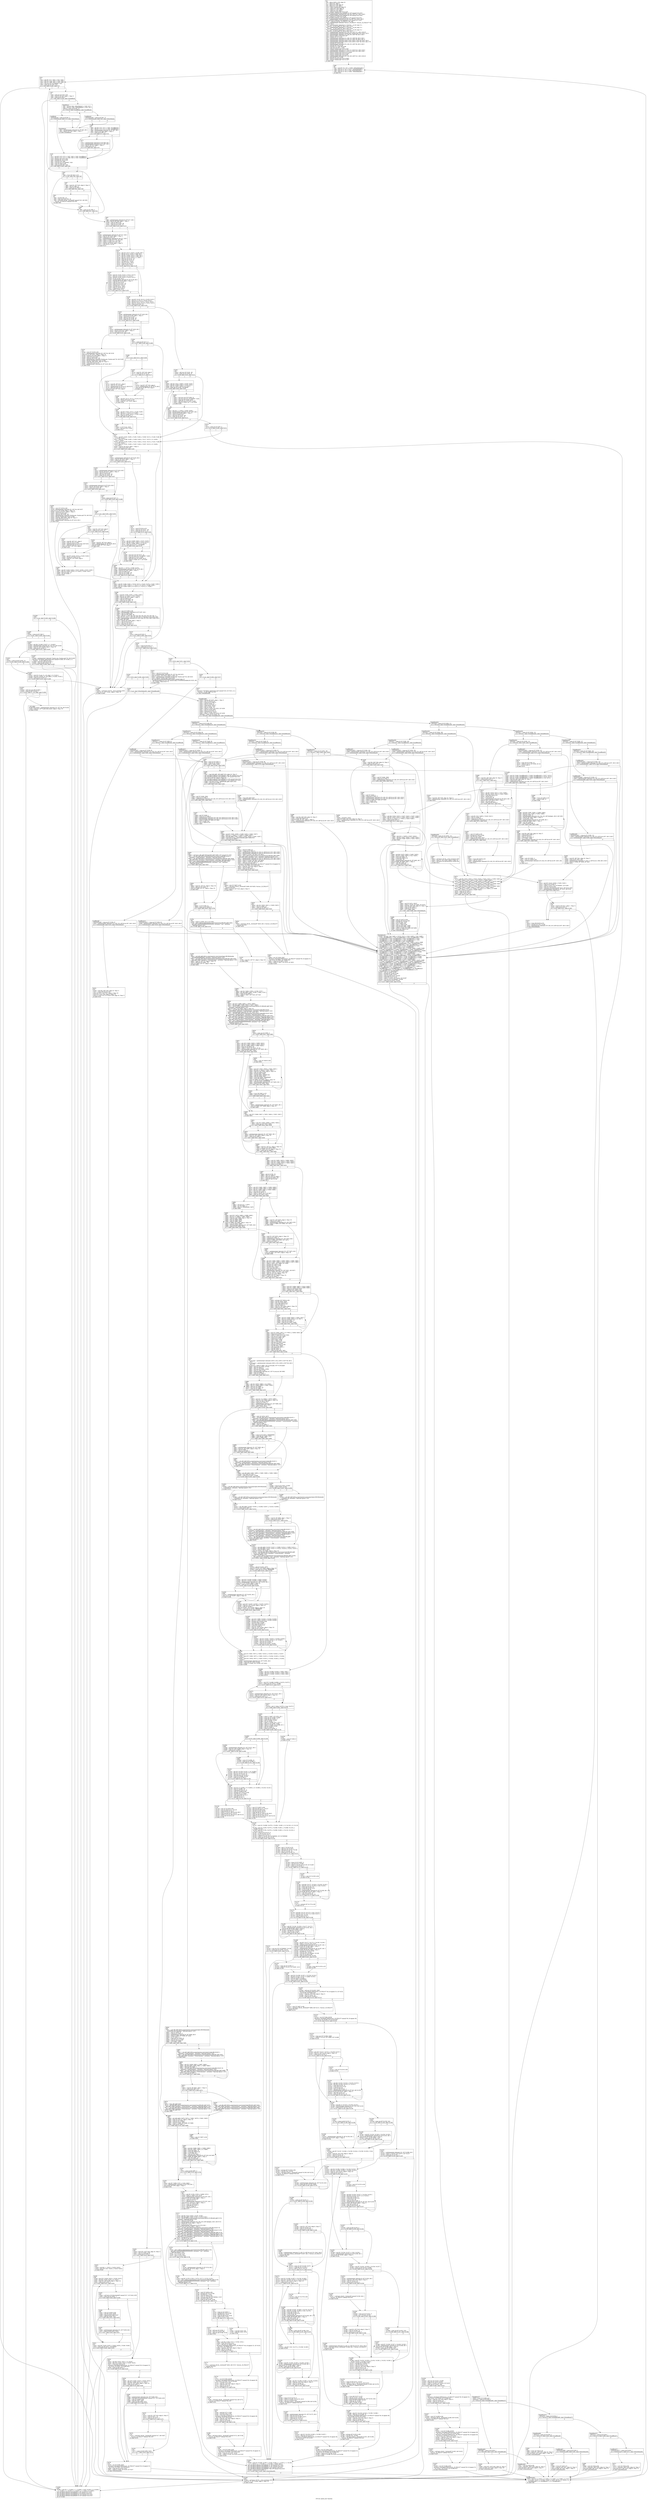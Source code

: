 digraph "CFG for 'printf_core' function" {
	label="CFG for 'printf_core' function";

	Node0x1f07770 [shape=record,label="{%5:\l  %6 = alloca [1835 x i32], align 16\l  %7 = alloca i32, align 4\l  %8 = alloca [25 x i8], align 16\l  %9 = alloca [12 x i8], align 1\l  %10 = alloca %union.arg, align 16\l  %11 = alloca [43 x i8], align 16\l  %12 = alloca [2 x i32], align 4\l  %13 = alloca [4 x i8], align 1\l  %14 = bitcast %union.arg* %10 to i8*\l  call void @llvm.lifetime.start.p0i8(i64 16, i8* nonnull %14) #19\l  %15 = getelementptr inbounds [43 x i8], [43 x i8]* %11, i64 0, i64 0\l  call void @llvm.lifetime.start.p0i8(i64 43, i8* nonnull %15) #19\l  %16 = bitcast [2 x i32]* %12 to i8*\l  call void @llvm.lifetime.start.p0i8(i64 8, i8* nonnull %16) #19\l  %17 = getelementptr inbounds [4 x i8], [4 x i8]* %13, i64 0, i64 0\l  call void @llvm.lifetime.start.p0i8(i64 4, i8* nonnull %17) #19\l  %.not = icmp eq %struct._IO_FILE.67* %0, null\l  %18 = getelementptr inbounds %struct._IO_FILE.67, %struct._IO_FILE.67* %0,\l... i64 0, i32 0\l  %19 = getelementptr inbounds [1 x %struct.__va_list_tag], [1 x\l... %struct.__va_list_tag]* %2, i64 0, i64 0, i32 0\l  %20 = getelementptr inbounds [1 x %struct.__va_list_tag], [1 x\l... %struct.__va_list_tag]* %2, i64 0, i64 0, i32 2\l  %21 = getelementptr inbounds [1 x %struct.__va_list_tag], [1 x\l... %struct.__va_list_tag]* %2, i64 0, i64 0, i32 3\l  %22 = getelementptr inbounds [43 x i8], [43 x i8]* %11, i64 0, i64 43\l  %23 = getelementptr inbounds %union.arg, %union.arg* %10, i64 0, i32 0\l  %24 = getelementptr inbounds [25 x i8], [25 x i8]* %8, i64 0, i64 0\l  %25 = bitcast [1835 x i32]* %6 to i8*\l  %26 = bitcast i32* %7 to i8*\l  %27 = getelementptr inbounds [12 x i8], [12 x i8]* %9, i64 0, i64 0\l  %28 = getelementptr inbounds [12 x i8], [12 x i8]* %9, i64 0, i64 12\l  %29 = getelementptr inbounds [1835 x i32], [1835 x i32]* %6, i64 0, i64 0\l  %30 = getelementptr inbounds [1835 x i32], [1835 x i32]* %6, i64 0, i64 1770\l  %31 = ptrtoint i8* %28 to i64\l  %32 = getelementptr inbounds [25 x i8], [25 x i8]* %8, i64 0, i64 9\l  %33 = ptrtoint i8* %32 to i64\l  %34 = ptrtoint [25 x i8]* %8 to i64\l  %35 = sub nuw nsw i64 -2, %34\l  %36 = bitcast %union.arg* %10 to i64*\l  %37 = getelementptr inbounds [2 x i32], [2 x i32]* %12, i64 0, i64 0\l  %38 = getelementptr inbounds [2 x i32], [2 x i32]* %12, i64 0, i64 1\l  %39 = bitcast %union.arg* %10 to [2 x i32]**\l  %40 = bitcast %union.arg* %10 to i32**\l  %41 = bitcast %union.arg* %10 to i8**\l  %42 = getelementptr inbounds [43 x i8], [43 x i8]* %11, i64 0, i64 42\l  %43 = ptrtoint i8* %22 to i64\l  %44 = bitcast %union.arg* %10 to i64**\l  %45 = bitcast %union.arg* %10 to i16**\l  br label %46\l}"];
	Node0x1f07770 -> Node0x1f084e0;
	Node0x1f084e0 [shape=record,label="{%46:\l46:                                               \l  %47 = phi i8* [ %1, %5 ], [ %305, %NewDefault62 ]\l  %48 = phi i32 [ 0, %5 ], [ %217, %NewDefault62 ]\l  %49 = phi i32 [ 0, %5 ], [ %58, %NewDefault62 ]\l  %50 = phi i32 [ 0, %5 ], [ %361, %NewDefault62 ]\l  br label %51\l}"];
	Node0x1f084e0 -> Node0x1f08530;
	Node0x1f08530 [shape=record,label="{%51:\l51:                                               \l  %52 = phi i8* [ %77, %95 ], [ %47, %46 ]\l  %53 = phi i32 [ %58, %95 ], [ %49, %46 ]\l  %54 = phi i32 [ %86, %95 ], [ %50, %46 ]\l  %55 = sub nsw i32 2147483647, %53\l  %56 = icmp sgt i32 %54, %55\l  br i1 %56, label %1462, label %57\l|{<s0>T|<s1>F}}"];
	Node0x1f08530:s0 -> Node0x1f40230;
	Node0x1f08530:s1 -> Node0x1f08580;
	Node0x1f08580 [shape=record,label="{%57:\l57:                                               \l  %58 = add nsw i32 %54, %53\l  %59 = load i8, i8* %52, align 1, !tbaa !2\l  %60 = icmp eq i8 %59, 0\l  br i1 %60, label %1439, label %NodeBlock\l|{<s0>T|<s1>F}}"];
	Node0x1f08580:s0 -> Node0x1f3ff60;
	Node0x1f08580:s1 -> Node0x1f085d0;
	Node0x1f085d0 [shape=record,label="{NodeBlock:                                        \l  %61 = phi i8 [ %64, %NewDefault ], [ %59, %57 ]\l  %62 = phi i8* [ %63, %NewDefault ], [ %52, %57 ]\l  %Pivot = icmp slt i8 %61, 37\l  br i1 %Pivot, label %LeafBlock, label %LeafBlock3\l|{<s0>T|<s1>F}}"];
	Node0x1f085d0:s0 -> Node0x1f08670;
	Node0x1f085d0:s1 -> Node0x1f08620;
	Node0x1f08620 [shape=record,label="{LeafBlock3:                                       \l  %SwitchLeaf4 = icmp eq i8 %61, 37\l  br i1 %SwitchLeaf4, label %65, label %NewDefault\l|{<s0>T|<s1>F}}"];
	Node0x1f08620:s0 -> Node0x1f08710;
	Node0x1f08620:s1 -> Node0x1f086c0;
	Node0x1f08670 [shape=record,label="{LeafBlock:                                        \l  %SwitchLeaf = icmp eq i8 %61, 0\l  br i1 %SwitchLeaf, label %76, label %NewDefault\l|{<s0>T|<s1>F}}"];
	Node0x1f08670:s0 -> Node0x1f087b0;
	Node0x1f08670:s1 -> Node0x1f086c0;
	Node0x1f086c0 [shape=record,label="{NewDefault:                                       \l  %63 = getelementptr inbounds i8, i8* %62, i64 1\l  %64 = load i8, i8* %63, align 1, !tbaa !2\l  br label %NodeBlock\l}"];
	Node0x1f086c0 -> Node0x1f085d0;
	Node0x1f08710 [shape=record,label="{%65:\l65:                                               \l  %66 = phi i8* [ %72, %71 ], [ %62, %LeafBlock3 ]\l  %67 = phi i8* [ %73, %71 ], [ %62, %LeafBlock3 ]\l  %68 = getelementptr inbounds i8, i8* %67, i64 1\l  %69 = load i8, i8* %68, align 1, !tbaa !2\l  %70 = icmp eq i8 %69, 37\l  br i1 %70, label %71, label %76\l|{<s0>T|<s1>F}}"];
	Node0x1f08710:s0 -> Node0x1f08760;
	Node0x1f08710:s1 -> Node0x1f087b0;
	Node0x1f08760 [shape=record,label="{%71:\l71:                                               \l  %72 = getelementptr inbounds i8, i8* %66, i64 1\l  %73 = getelementptr inbounds i8, i8* %67, i64 2\l  %74 = load i8, i8* %73, align 1, !tbaa !2\l  %75 = icmp eq i8 %74, 37\l  br i1 %75, label %65, label %76\l|{<s0>T|<s1>F}}"];
	Node0x1f08760:s0 -> Node0x1f08710;
	Node0x1f08760:s1 -> Node0x1f087b0;
	Node0x1f087b0 [shape=record,label="{%76:\l76:                                               \l  %77 = phi i8* [ %73, %71 ], [ %67, %65 ], [ %62, %LeafBlock ]\l  %78 = phi i8* [ %72, %71 ], [ %66, %65 ], [ %62, %LeafBlock ]\l  %79 = ptrtoint i8* %78 to i64\l  %80 = ptrtoint i8* %52 to i64\l  %81 = sub i64 %79, %80\l  %82 = sub nsw i32 2147483647, %58\l  %83 = sext i32 %82 to i64\l  %84 = icmp sgt i64 %81, %83\l  br i1 %84, label %1462, label %85\l|{<s0>T|<s1>F}}"];
	Node0x1f087b0:s0 -> Node0x1f40230;
	Node0x1f087b0:s1 -> Node0x1f08800;
	Node0x1f08800 [shape=record,label="{%85:\l85:                                               \l  %86 = trunc i64 %81 to i32\l  br i1 %.not, label %95, label %87\l|{<s0>T|<s1>F}}"];
	Node0x1f08800:s0 -> Node0x1f39ed0;
	Node0x1f08800:s1 -> Node0x1f39e30;
	Node0x1f39e30 [shape=record,label="{%87:\l87:                                               \l  %88 = load i32, i32* %18, align 8, !tbaa !5\l  %89 = and i32 %88, 32\l  %90 = icmp eq i32 %89, 0\l  br i1 %90, label %91, label %95\l|{<s0>T|<s1>F}}"];
	Node0x1f39e30:s0 -> Node0x1f39e80;
	Node0x1f39e30:s1 -> Node0x1f39ed0;
	Node0x1f39e80 [shape=record,label="{%91:\l91:                                               \l  %92 = shl i64 %81, 32\l  %93 = ashr exact i64 %92, 32\l  %94 = call fastcc i64 @__fwritex(i8* nonnull %52, i64 %93,\l... %struct._IO_FILE.67* nonnull %0) #20\l  br label %95\l}"];
	Node0x1f39e80 -> Node0x1f39ed0;
	Node0x1f39ed0 [shape=record,label="{%95:\l95:                                               \l  %96 = icmp eq i32 %86, 0\l  br i1 %96, label %97, label %51\l|{<s0>T|<s1>F}}"];
	Node0x1f39ed0:s0 -> Node0x1f39f20;
	Node0x1f39ed0:s1 -> Node0x1f08530;
	Node0x1f39f20 [shape=record,label="{%97:\l97:                                               \l  %98 = getelementptr inbounds i8, i8* %77, i64 1\l  %99 = load i8, i8* %98, align 1, !tbaa !2\l  %100 = sext i8 %99 to i32\l  %101 = add nsw i32 %100, -48\l  %102 = icmp ult i32 %101, 10\l  br i1 %102, label %103, label %113\l|{<s0>T|<s1>F}}"];
	Node0x1f39f20:s0 -> Node0x1f39f70;
	Node0x1f39f20:s1 -> Node0x1f39fc0;
	Node0x1f39f70 [shape=record,label="{%103:\l103:                                              \l  %104 = getelementptr inbounds i8, i8* %77, i64 2\l  %105 = load i8, i8* %104, align 1, !tbaa !2\l  %106 = icmp eq i8 %105, 36\l  %107 = getelementptr inbounds i8, i8* %77, i64 3\l  %108 = select i1 %106, i8* %107, i8* %98\l  %109 = select i1 %106, i32 1, i32 %48\l  %110 = select i1 %106, i32 %101, i32 -1\l  %111 = load i8, i8* %108, align 1, !tbaa !2\l  %112 = sext i8 %111 to i32\l  br label %113\l}"];
	Node0x1f39f70 -> Node0x1f39fc0;
	Node0x1f39fc0 [shape=record,label="{%113:\l113:                                              \l  %114 = phi i32 [ %112, %103 ], [ %100, %97 ]\l  %115 = phi i8 [ %111, %103 ], [ %99, %97 ]\l  %116 = phi i8* [ %108, %103 ], [ %98, %97 ]\l  %117 = phi i32 [ %109, %103 ], [ %48, %97 ]\l  %118 = phi i32 [ %110, %103 ], [ -1, %97 ]\l  %119 = add nsw i32 %114, -32\l  %120 = icmp ult i32 %119, 32\l  %121 = shl nuw i32 1, %119\l  %122 = and i32 %121, 75913\l  %123 = icmp ne i32 %122, 0\l  %124 = and i1 %120, %123\l  br i1 %124, label %125, label %139\l|{<s0>T|<s1>F}}"];
	Node0x1f39fc0:s0 -> Node0x1f3a010;
	Node0x1f39fc0:s1 -> Node0x1f3a060;
	Node0x1f3a010 [shape=record,label="{%125:\l125:                                              \l  %126 = phi i32 [ %135, %125 ], [ %121, %113 ]\l  %127 = phi i32 [ %129, %125 ], [ 0, %113 ]\l  %128 = phi i8* [ %130, %125 ], [ %116, %113 ]\l  %129 = or i32 %126, %127\l  %130 = getelementptr inbounds i8, i8* %128, i64 1\l  %131 = load i8, i8* %130, align 1, !tbaa !2\l  %132 = sext i8 %131 to i32\l  %133 = add nsw i32 %132, -32\l  %134 = icmp ult i32 %133, 32\l  %135 = shl nuw i32 1, %133\l  %136 = and i32 %135, 75913\l  %137 = icmp ne i32 %136, 0\l  %138 = and i1 %134, %137\l  br i1 %138, label %125, label %139\l|{<s0>T|<s1>F}}"];
	Node0x1f3a010:s0 -> Node0x1f3a010;
	Node0x1f3a010:s1 -> Node0x1f3a060;
	Node0x1f3a060 [shape=record,label="{%139:\l139:                                              \l  %140 = phi i8* [ %116, %113 ], [ %130, %125 ]\l  %141 = phi i32 [ 0, %113 ], [ %129, %125 ]\l  %142 = phi i8 [ %115, %113 ], [ %131, %125 ]\l  %143 = phi i32 [ %114, %113 ], [ %132, %125 ]\l  %144 = icmp eq i8 %142, 42\l  br i1 %144, label %145, label %192\l|{<s0>T|<s1>F}}"];
	Node0x1f3a060:s0 -> Node0x1f3a0b0;
	Node0x1f3a060:s1 -> Node0x1f3a420;
	Node0x1f3a0b0 [shape=record,label="{%145:\l145:                                              \l  %146 = getelementptr inbounds i8, i8* %140, i64 1\l  %147 = load i8, i8* %146, align 1, !tbaa !2\l  %148 = sext i8 %147 to i32\l  %149 = add nsw i32 %148, -48\l  %150 = icmp ult i32 %149, 10\l  br i1 %150, label %151, label %166\l|{<s0>T|<s1>F}}"];
	Node0x1f3a0b0:s0 -> Node0x1f3a100;
	Node0x1f3a0b0:s1 -> Node0x1f3a1a0;
	Node0x1f3a100 [shape=record,label="{%151:\l151:                                              \l  %152 = getelementptr inbounds i8, i8* %140, i64 2\l  %153 = load i8, i8* %152, align 1, !tbaa !2\l  %154 = icmp eq i8 %153, 36\l  br i1 %154, label %155, label %166\l|{<s0>T|<s1>F}}"];
	Node0x1f3a100:s0 -> Node0x1f3a150;
	Node0x1f3a100:s1 -> Node0x1f3a1a0;
	Node0x1f3a150 [shape=record,label="{%155:\l155:                                              \l  %156 = zext i32 %149 to i64\l  %157 = getelementptr inbounds i32, i32* %4, i64 %156\l  store i32 10, i32* %157, align 4, !tbaa !10\l  %158 = load i8, i8* %146, align 1, !tbaa !2\l  %159 = sext i8 %158 to i64\l  %160 = add nsw i64 %159, -48\l  %161 = getelementptr inbounds %union.arg, %union.arg* %3, i64 %160\l  %162 = bitcast %union.arg* %161 to i64*\l  %163 = load i64, i64* %162, align 16, !tbaa !2\l  %164 = trunc i64 %163 to i32\l  %165 = getelementptr inbounds i8, i8* %140, i64 3\l  br label %184\l}"];
	Node0x1f3a150 -> Node0x1f3a380;
	Node0x1f3a1a0 [shape=record,label="{%166:\l166:                                              \l  %167 = icmp eq i32 %117, 0\l  br i1 %167, label %168, label %1460\l|{<s0>T|<s1>F}}"];
	Node0x1f3a1a0:s0 -> Node0x1f3a1f0;
	Node0x1f3a1a0:s1 -> Node0x1f401e0;
	Node0x1f3a1f0 [shape=record,label="{%168:\l168:                                              \l  br i1 %.not, label %215, label %169\l|{<s0>T|<s1>F}}"];
	Node0x1f3a1f0:s0 -> Node0x1f3a5b0;
	Node0x1f3a1f0:s1 -> Node0x1f3a240;
	Node0x1f3a240 [shape=record,label="{%169:\l169:                                              \l  %170 = load i32, i32* %19, align 8\l  %171 = icmp ult i32 %170, 41\l  br i1 %171, label %172, label %177\l|{<s0>T|<s1>F}}"];
	Node0x1f3a240:s0 -> Node0x1f3a290;
	Node0x1f3a240:s1 -> Node0x1f3a2e0;
	Node0x1f3a290 [shape=record,label="{%172:\l172:                                              \l  %173 = load i8*, i8** %21, align 8\l  %174 = zext i32 %170 to i64\l  %175 = getelementptr i8, i8* %173, i64 %174\l  %176 = add nuw nsw i32 %170, 8\l  store i32 %176, i32* %19, align 8\l  br label %180\l}"];
	Node0x1f3a290 -> Node0x1f3a330;
	Node0x1f3a2e0 [shape=record,label="{%177:\l177:                                              \l  %178 = load i8*, i8** %20, align 8\l  %179 = getelementptr i8, i8* %178, i64 8\l  store i8* %179, i8** %20, align 8\l  br label %180\l}"];
	Node0x1f3a2e0 -> Node0x1f3a330;
	Node0x1f3a330 [shape=record,label="{%180:\l180:                                              \l  %181 = phi i8* [ %175, %172 ], [ %178, %177 ]\l  %182 = bitcast i8* %181 to i32*\l  %183 = load i32, i32* %182, align 4\l  br label %184\l}"];
	Node0x1f3a330 -> Node0x1f3a380;
	Node0x1f3a380 [shape=record,label="{%184:\l184:                                              \l  %185 = phi i8* [ %165, %155 ], [ %146, %180 ]\l  %186 = phi i32 [ 1, %155 ], [ 0, %180 ]\l  %187 = phi i32 [ %164, %155 ], [ %183, %180 ]\l  %188 = icmp slt i32 %187, 0\l  br i1 %188, label %189, label %215\l|{<s0>T|<s1>F}}"];
	Node0x1f3a380:s0 -> Node0x1f3a3d0;
	Node0x1f3a380:s1 -> Node0x1f3a5b0;
	Node0x1f3a3d0 [shape=record,label="{%189:\l189:                                              \l  %190 = or i32 %141, 8192\l  %191 = sub nsw i32 0, %187\l  br label %215\l}"];
	Node0x1f3a3d0 -> Node0x1f3a5b0;
	Node0x1f3a420 [shape=record,label="{%192:\l192:                                              \l  %193 = add nsw i32 %143, -48\l  %194 = icmp ult i32 %193, 10\l  br i1 %194, label %195, label %215\l|{<s0>T|<s1>F}}"];
	Node0x1f3a420:s0 -> Node0x1f3a470;
	Node0x1f3a420:s1 -> Node0x1f3a5b0;
	Node0x1f3a470 [shape=record,label="{%195:\l195:                                              \l  %196 = phi i32 [ %211, %206 ], [ %193, %192 ]\l  %197 = phi i8* [ %208, %206 ], [ %140, %192 ]\l  %198 = phi i32 [ %207, %206 ], [ 0, %192 ]\l  %199 = icmp ugt i32 %198, 214748364\l  br i1 %199, label %206, label %200\l|{<s0>T|<s1>F}}"];
	Node0x1f3a470:s0 -> Node0x1f3a510;
	Node0x1f3a470:s1 -> Node0x1f3a4c0;
	Node0x1f3a4c0 [shape=record,label="{%200:\l200:                                              \l  %201 = mul nuw nsw i32 %198, 10\l  %202 = sub nuw nsw i32 2147483647, %201\l  %203 = icmp sgt i32 %196, %202\l  %204 = add nuw nsw i32 %201, %196\l  %205 = select i1 %203, i32 -1, i32 %204\l  br label %206\l}"];
	Node0x1f3a4c0 -> Node0x1f3a510;
	Node0x1f3a510 [shape=record,label="{%206:\l206:                                              \l  %207 = phi i32 [ -1, %195 ], [ %205, %200 ]\l  %208 = getelementptr inbounds i8, i8* %197, i64 1\l  %209 = load i8, i8* %208, align 1, !tbaa !2\l  %210 = sext i8 %209 to i32\l  %211 = add nsw i32 %210, -48\l  %212 = icmp ult i32 %211, 10\l  br i1 %212, label %195, label %213\l|{<s0>T|<s1>F}}"];
	Node0x1f3a510:s0 -> Node0x1f3a470;
	Node0x1f3a510:s1 -> Node0x1f3a560;
	Node0x1f3a560 [shape=record,label="{%213:\l213:                                              \l  %214 = icmp slt i32 %207, 0\l  br i1 %214, label %1462, label %215\l|{<s0>T|<s1>F}}"];
	Node0x1f3a560:s0 -> Node0x1f40230;
	Node0x1f3a560:s1 -> Node0x1f3a5b0;
	Node0x1f3a5b0 [shape=record,label="{%215:\l215:                                              \l  %216 = phi i8* [ %185, %189 ], [ %185, %184 ], [ %208, %213 ], [ %146, %168\l... ], [ %140, %192 ]\l  %217 = phi i32 [ %186, %189 ], [ %186, %184 ], [ %117, %213 ], [ 0, %168 ],\l... [ %117, %192 ]\l  %218 = phi i32 [ %190, %189 ], [ %141, %184 ], [ %141, %213 ], [ %141, %168\l... ], [ %141, %192 ]\l  %219 = phi i32 [ %191, %189 ], [ %187, %184 ], [ %207, %213 ], [ 0, %168 ],\l... [ 0, %192 ]\l  %220 = load i8, i8* %216, align 1, !tbaa !2\l  %221 = icmp eq i8 %220, 46\l  br i1 %221, label %222, label %292\l|{<s0>T|<s1>F}}"];
	Node0x1f3a5b0:s0 -> Node0x1f3a600;
	Node0x1f3a5b0:s1 -> Node0x1f3aab0;
	Node0x1f3a600 [shape=record,label="{%222:\l222:                                              \l  %223 = getelementptr inbounds i8, i8* %216, i64 1\l  %224 = load i8, i8* %223, align 1, !tbaa !2\l  %225 = icmp eq i8 %224, 42\l  br i1 %225, label %226, label %270\l|{<s0>T|<s1>F}}"];
	Node0x1f3a600:s0 -> Node0x1f3a650;
	Node0x1f3a600:s1 -> Node0x1f3a970;
	Node0x1f3a650 [shape=record,label="{%226:\l226:                                              \l  %227 = getelementptr inbounds i8, i8* %216, i64 2\l  %228 = load i8, i8* %227, align 1, !tbaa !2\l  %229 = sext i8 %228 to i32\l  %230 = add nsw i32 %229, -48\l  %231 = icmp ult i32 %230, 10\l  br i1 %231, label %232, label %247\l|{<s0>T|<s1>F}}"];
	Node0x1f3a650:s0 -> Node0x1f3a6a0;
	Node0x1f3a650:s1 -> Node0x1f3a740;
	Node0x1f3a6a0 [shape=record,label="{%232:\l232:                                              \l  %233 = getelementptr inbounds i8, i8* %216, i64 3\l  %234 = load i8, i8* %233, align 1, !tbaa !2\l  %235 = icmp eq i8 %234, 36\l  br i1 %235, label %236, label %247\l|{<s0>T|<s1>F}}"];
	Node0x1f3a6a0:s0 -> Node0x1f3a6f0;
	Node0x1f3a6a0:s1 -> Node0x1f3a740;
	Node0x1f3a6f0 [shape=record,label="{%236:\l236:                                              \l  %237 = zext i32 %230 to i64\l  %238 = getelementptr inbounds i32, i32* %4, i64 %237\l  store i32 10, i32* %238, align 4, !tbaa !10\l  %239 = load i8, i8* %227, align 1, !tbaa !2\l  %240 = sext i8 %239 to i64\l  %241 = add nsw i64 %240, -48\l  %242 = getelementptr inbounds %union.arg, %union.arg* %3, i64 %241\l  %243 = bitcast %union.arg* %242 to i64*\l  %244 = load i64, i64* %243, align 16, !tbaa !2\l  %245 = trunc i64 %244 to i32\l  %246 = getelementptr inbounds i8, i8* %216, i64 4\l  br label %265\l}"];
	Node0x1f3a6f0 -> Node0x1f3a920;
	Node0x1f3a740 [shape=record,label="{%247:\l247:                                              \l  %248 = icmp eq i32 %217, 0\l  br i1 %248, label %249, label %1460\l|{<s0>T|<s1>F}}"];
	Node0x1f3a740:s0 -> Node0x1f3a790;
	Node0x1f3a740:s1 -> Node0x1f401e0;
	Node0x1f3a790 [shape=record,label="{%249:\l249:                                              \l  br i1 %.not, label %265, label %250\l|{<s0>T|<s1>F}}"];
	Node0x1f3a790:s0 -> Node0x1f3a920;
	Node0x1f3a790:s1 -> Node0x1f3a7e0;
	Node0x1f3a7e0 [shape=record,label="{%250:\l250:                                              \l  %251 = load i32, i32* %19, align 8\l  %252 = icmp ult i32 %251, 41\l  br i1 %252, label %253, label %258\l|{<s0>T|<s1>F}}"];
	Node0x1f3a7e0:s0 -> Node0x1f3a830;
	Node0x1f3a7e0:s1 -> Node0x1f3a880;
	Node0x1f3a830 [shape=record,label="{%253:\l253:                                              \l  %254 = load i8*, i8** %21, align 8\l  %255 = zext i32 %251 to i64\l  %256 = getelementptr i8, i8* %254, i64 %255\l  %257 = add nuw nsw i32 %251, 8\l  store i32 %257, i32* %19, align 8\l  br label %261\l}"];
	Node0x1f3a830 -> Node0x1f3a8d0;
	Node0x1f3a880 [shape=record,label="{%258:\l258:                                              \l  %259 = load i8*, i8** %20, align 8\l  %260 = getelementptr i8, i8* %259, i64 8\l  store i8* %260, i8** %20, align 8\l  br label %261\l}"];
	Node0x1f3a880 -> Node0x1f3a8d0;
	Node0x1f3a8d0 [shape=record,label="{%261:\l261:                                              \l  %262 = phi i8* [ %256, %253 ], [ %259, %258 ]\l  %263 = bitcast i8* %262 to i32*\l  %264 = load i32, i32* %263, align 4\l  br label %265\l}"];
	Node0x1f3a8d0 -> Node0x1f3a920;
	Node0x1f3a920 [shape=record,label="{%265:\l265:                                              \l  %266 = phi i8* [ %246, %236 ], [ %227, %249 ], [ %227, %261 ]\l  %267 = phi i32 [ %245, %236 ], [ 0, %249 ], [ %264, %261 ]\l  %268 = lshr i32 %267, 31\l  %269 = xor i32 %268, 1\l  br label %292\l}"];
	Node0x1f3a920 -> Node0x1f3aab0;
	Node0x1f3a970 [shape=record,label="{%270:\l270:                                              \l  %271 = sext i8 %224 to i32\l  %272 = add nsw i32 %271, -48\l  %273 = icmp ult i32 %272, 10\l  br i1 %273, label %274, label %292\l|{<s0>T|<s1>F}}"];
	Node0x1f3a970:s0 -> Node0x1f3a9c0;
	Node0x1f3a970:s1 -> Node0x1f3aab0;
	Node0x1f3a9c0 [shape=record,label="{%274:\l274:                                              \l  %275 = phi i32 [ %290, %285 ], [ %272, %270 ]\l  %276 = phi i8* [ %287, %285 ], [ %223, %270 ]\l  %277 = phi i32 [ %286, %285 ], [ 0, %270 ]\l  %278 = icmp ugt i32 %277, 214748364\l  br i1 %278, label %285, label %279\l|{<s0>T|<s1>F}}"];
	Node0x1f3a9c0:s0 -> Node0x1f3aa60;
	Node0x1f3a9c0:s1 -> Node0x1f3aa10;
	Node0x1f3aa10 [shape=record,label="{%279:\l279:                                              \l  %280 = mul nuw nsw i32 %277, 10\l  %281 = sub nuw nsw i32 2147483647, %280\l  %282 = icmp sgt i32 %275, %281\l  %283 = add nuw nsw i32 %280, %275\l  %284 = select i1 %282, i32 -1, i32 %283\l  br label %285\l}"];
	Node0x1f3aa10 -> Node0x1f3aa60;
	Node0x1f3aa60 [shape=record,label="{%285:\l285:                                              \l  %286 = phi i32 [ -1, %274 ], [ %284, %279 ]\l  %287 = getelementptr inbounds i8, i8* %276, i64 1\l  %288 = load i8, i8* %287, align 1, !tbaa !2\l  %289 = sext i8 %288 to i32\l  %290 = add nsw i32 %289, -48\l  %291 = icmp ult i32 %290, 10\l  br i1 %291, label %274, label %292\l|{<s0>T|<s1>F}}"];
	Node0x1f3aa60:s0 -> Node0x1f3a9c0;
	Node0x1f3aa60:s1 -> Node0x1f3aab0;
	Node0x1f3aab0 [shape=record,label="{%292:\l292:                                              \l  %293 = phi i8* [ %266, %265 ], [ %216, %215 ], [ %223, %270 ], [ %287, %285 ]\l  %294 = phi i32 [ %267, %265 ], [ -1, %215 ], [ 0, %270 ], [ %286, %285 ]\l  %295 = phi i32 [ %269, %265 ], [ 0, %215 ], [ 1, %270 ], [ 1, %285 ]\l  br label %296\l}"];
	Node0x1f3aab0 -> Node0x1f3ab00;
	Node0x1f3ab00 [shape=record,label="{%296:\l296:                                              \l  %297 = phi i8* [ %293, %292 ], [ %305, %303 ]\l  %298 = phi i32 [ 0, %292 ], [ %311, %303 ]\l  %299 = load i8, i8* %297, align 1, !tbaa !2\l  %300 = sext i8 %299 to i32\l  %301 = add nsw i32 %300, -65\l  %302 = icmp ugt i32 %301, 57\l  br i1 %302, label %1460, label %303\l|{<s0>T|<s1>F}}"];
	Node0x1f3ab00:s0 -> Node0x1f401e0;
	Node0x1f3ab00:s1 -> Node0x1f3ab50;
	Node0x1f3ab50 [shape=record,label="{%303:\l303:                                              \l  %304 = zext i32 %298 to i64\l  %305 = getelementptr inbounds i8, i8* %297, i64 1\l  %306 = sext i8 %299 to i64\l  %307 = add nsw i64 %306, -65\l  %308 = bitcast \<\{ [58 x i8], [58 x i8], [58 x i8], [58 x i8], [58 x i8], \<\{\l... [46 x i8], [12 x i8] \}\>, [58 x i8], [58 x i8] \}\>* @states to [8 x [58 x i8]]*\l  %309 = getelementptr inbounds [8 x [58 x i8]], [8 x [58 x i8]]* %308, i64 0,\l... i64 %304, i64 %307\l  %310 = load i8, i8* %309, align 1, !tbaa !2\l  %311 = zext i8 %310 to i32\l  %312 = add nsw i32 %311, -1\l  %313 = icmp ult i32 %312, 8\l  br i1 %313, label %296, label %314\l|{<s0>T|<s1>F}}"];
	Node0x1f3ab50:s0 -> Node0x1f3ab00;
	Node0x1f3ab50:s1 -> Node0x1f3aba0;
	Node0x1f3aba0 [shape=record,label="{%314:\l314:                                              \l  %315 = icmp eq i8 %310, 0\l  br i1 %315, label %1460, label %316\l|{<s0>T|<s1>F}}"];
	Node0x1f3aba0:s0 -> Node0x1f401e0;
	Node0x1f3aba0:s1 -> Node0x1f3abf0;
	Node0x1f3abf0 [shape=record,label="{%316:\l316:                                              \l  %317 = icmp eq i8 %310, 27\l  %318 = icmp sgt i32 %118, -1\l  br i1 %317, label %319, label %320\l|{<s0>T|<s1>F}}"];
	Node0x1f3abf0:s0 -> Node0x1f3ac40;
	Node0x1f3abf0:s1 -> Node0x1f3ac90;
	Node0x1f3ac40 [shape=record,label="{%319:\l319:                                              \l  br i1 %318, label %1460, label %328\l|{<s0>T|<s1>F}}"];
	Node0x1f3ac40:s0 -> Node0x1f401e0;
	Node0x1f3ac40:s1 -> Node0x1f3add0;
	Node0x1f3ac90 [shape=record,label="{%320:\l320:                                              \l  br i1 %318, label %321, label %326\l|{<s0>T|<s1>F}}"];
	Node0x1f3ac90:s0 -> Node0x1f3ace0;
	Node0x1f3ac90:s1 -> Node0x1f3ad30;
	Node0x1f3ace0 [shape=record,label="{%321:\l321:                                              \l  %322 = zext i32 %118 to i64\l  %323 = getelementptr inbounds i32, i32* %4, i64 %322\l  store i32 %311, i32* %323, align 4, !tbaa !10\l  %324 = getelementptr inbounds %union.arg, %union.arg* %3, i64 %322\l  %325 = bitcast %union.arg* %324 to i8*\l  call void @llvm.memcpy.p0i8.p0i8.i64(i8* nonnull align 16\l... dereferenceable(16) %14, i8* nonnull align 16 dereferenceable(16) %325, i64\l... 16, i1 false), !tbaa.struct !11\l  br label %328\l}"];
	Node0x1f3ace0 -> Node0x1f3add0;
	Node0x1f3ad30 [shape=record,label="{%326:\l326:                                              \l  br i1 %.not, label %1464, label %327\l|{<s0>T|<s1>F}}"];
	Node0x1f3ad30:s0 -> Node0x1f40280;
	Node0x1f3ad30:s1 -> Node0x1f3ad80;
	Node0x1f3ad80 [shape=record,label="{%327:\l327:                                              \l  call fastcc void @pop_arg(%union.arg* nonnull %10, i32 %311, [1 x\l... %struct.__va_list_tag]* %2) #21\l  br label %NodeBlock60\l}"];
	Node0x1f3ad80 -> Node0x1f3ae20;
	Node0x1f3add0 [shape=record,label="{%328:\l328:                                              \l  br i1 %.not, label %NewDefault62, label %NodeBlock60\l|{<s0>T|<s1>F}}"];
	Node0x1f3add0:s0 -> Node0x1f3ba00;
	Node0x1f3add0:s1 -> Node0x1f3ae20;
	Node0x1f3ae20 [shape=record,label="{NodeBlock60:                                      \l  %329 = load i8, i8* %297, align 1, !tbaa !2\l  %330 = sext i8 %329 to i32\l  %331 = icmp ne i32 %298, 0\l  %332 = and i32 %330, 15\l  %333 = icmp eq i32 %332, 3\l  %334 = and i1 %331, %333\l  %335 = and i32 %330, -33\l  %336 = select i1 %334, i32 %335, i32 %330\l  %337 = and i32 %218, 8192\l  %338 = icmp eq i32 %337, 0\l  %339 = and i32 %218, -65537\l  %340 = select i1 %338, i32 %218, i32 %339\l  %Pivot61 = icmp slt i32 %336, 101\l  br i1 %Pivot61, label %NodeBlock30, label %NodeBlock58\l|{<s0>T|<s1>F}}"];
	Node0x1f3ae20:s0 -> Node0x1f3b2d0;
	Node0x1f3ae20:s1 -> Node0x1f3ae70;
	Node0x1f3ae70 [shape=record,label="{NodeBlock58:                                      \l  %Pivot59 = icmp slt i32 %336, 111\l  br i1 %Pivot59, label %NodeBlock40, label %NodeBlock56\l|{<s0>T|<s1>F}}"];
	Node0x1f3ae70:s0 -> Node0x1f3b140;
	Node0x1f3ae70:s1 -> Node0x1f3aec0;
	Node0x1f3aec0 [shape=record,label="{NodeBlock56:                                      \l  %Pivot57 = icmp slt i32 %336, 115\l  br i1 %Pivot57, label %NodeBlock44, label %NodeBlock54\l|{<s0>T|<s1>F}}"];
	Node0x1f3aec0:s0 -> Node0x1f3b0a0;
	Node0x1f3aec0:s1 -> Node0x1f3af10;
	Node0x1f3af10 [shape=record,label="{NodeBlock54:                                      \l  %Pivot55 = icmp slt i32 %336, 117\l  br i1 %Pivot55, label %LeafBlock46, label %NodeBlock52\l|{<s0>T|<s1>F}}"];
	Node0x1f3af10:s0 -> Node0x1f3b050;
	Node0x1f3af10:s1 -> Node0x1f3af60;
	Node0x1f3af60 [shape=record,label="{NodeBlock52:                                      \l  %Pivot53 = icmp slt i32 %336, 120\l  br i1 %Pivot53, label %LeafBlock48, label %LeafBlock50\l|{<s0>T|<s1>F}}"];
	Node0x1f3af60:s0 -> Node0x1f3b000;
	Node0x1f3af60:s1 -> Node0x1f3afb0;
	Node0x1f3afb0 [shape=record,label="{LeafBlock50:                                      \l  %SwitchLeaf51 = icmp eq i32 %336, 120\l  %341 = getelementptr inbounds [10 x i8], [10 x i8]* @.str.307, i64 0, i64 0\l  br i1 %SwitchLeaf51, label %378, label %NewDefault5\l|{<s0>T|<s1>F}}"];
	Node0x1f3afb0:s0 -> Node0x1f3bbe0;
	Node0x1f3afb0:s1 -> Node0x1f3fd30;
	Node0x1f3b000 [shape=record,label="{LeafBlock48:                                      \l  %SwitchLeaf49 = icmp eq i32 %336, 117\l  %342 = getelementptr inbounds [10 x i8], [10 x i8]* @.str.307, i64 0, i64 0\l  br i1 %SwitchLeaf49, label %353, label %NewDefault5\l|{<s0>T|<s1>F}}"];
	Node0x1f3b000:s0 -> Node0x1f3b6e0;
	Node0x1f3b000:s1 -> Node0x1f3fd30;
	Node0x1f3b050 [shape=record,label="{LeafBlock46:                                      \l  %SwitchLeaf47 = icmp eq i32 %336, 115\l  %343 = getelementptr inbounds [10 x i8], [10 x i8]* @.str.307, i64 0, i64 0\l  br i1 %SwitchLeaf47, label %506, label %NewDefault5\l|{<s0>T|<s1>F}}"];
	Node0x1f3b050:s0 -> Node0x1f3c2c0;
	Node0x1f3b050:s1 -> Node0x1f3fd30;
	Node0x1f3b0a0 [shape=record,label="{NodeBlock44:                                      \l  %Pivot45 = icmp slt i32 %336, 112\l  br i1 %Pivot45, label %409, label %LeafBlock42\l|{<s0>T|<s1>F}}"];
	Node0x1f3b0a0:s0 -> Node0x1f3bd70;
	Node0x1f3b0a0:s1 -> Node0x1f3b0f0;
	Node0x1f3b0f0 [shape=record,label="{LeafBlock42:                                      \l  %SwitchLeaf43 = icmp eq i32 %336, 112\l  %344 = getelementptr inbounds [10 x i8], [10 x i8]* @.str.307, i64 0, i64 0\l  br i1 %SwitchLeaf43, label %374, label %NewDefault5\l|{<s0>T|<s1>F}}"];
	Node0x1f3b0f0:s0 -> Node0x1f3bb90;
	Node0x1f3b0f0:s1 -> Node0x1f3fd30;
	Node0x1f3b140 [shape=record,label="{NodeBlock40:                                      \l  %Pivot41 = icmp slt i32 %336, 109\l  br i1 %Pivot41, label %NodeBlock36, label %NodeBlock38\l|{<s0>T|<s1>F}}"];
	Node0x1f3b140:s0 -> Node0x1f3b1e0;
	Node0x1f3b140:s1 -> Node0x1f3b190;
	Node0x1f3b190 [shape=record,label="{NodeBlock38:                                      \l  %Pivot39 = icmp slt i32 %336, 110\l  br i1 %Pivot39, label %502, label %NodeBlock77\l|{<s0>T|<s1>F}}"];
	Node0x1f3b190:s0 -> Node0x1f3c270;
	Node0x1f3b190:s1 -> Node0x1f3b730;
	Node0x1f3b1e0 [shape=record,label="{NodeBlock36:                                      \l  %Pivot37 = icmp slt i32 %336, 105\l  br i1 %Pivot37, label %LeafBlock32, label %LeafBlock34\l|{<s0>T|<s1>F}}"];
	Node0x1f3b1e0:s0 -> Node0x1f3b280;
	Node0x1f3b1e0:s1 -> Node0x1f3b230;
	Node0x1f3b230 [shape=record,label="{LeafBlock34:                                      \l  %SwitchLeaf35 = icmp eq i32 %336, 105\l  %345 = getelementptr inbounds [10 x i8], [10 x i8]* @.str.307, i64 0, i64 0\l  br i1 %SwitchLeaf35, label %436, label %NewDefault5\l|{<s0>T|<s1>F}}"];
	Node0x1f3b230:s0 -> Node0x1f3bf00;
	Node0x1f3b230:s1 -> Node0x1f3fd30;
	Node0x1f3b280 [shape=record,label="{LeafBlock32:                                      \l  %SwitchLeaf33 = icmp sle i32 %336, 103\l  %346 = getelementptr inbounds [10 x i8], [10 x i8]* @.str.307, i64 0, i64 0\l  br i1 %SwitchLeaf33, label %582, label %NewDefault5\l|{<s0>T|<s1>F}}"];
	Node0x1f3b280:s0 -> Node0x1f3c8b0;
	Node0x1f3b280:s1 -> Node0x1f3fd30;
	Node0x1f3b2d0 [shape=record,label="{NodeBlock30:                                      \l  %Pivot31 = icmp slt i32 %336, 88\l  br i1 %Pivot31, label %NodeBlock18, label %NodeBlock28\l|{<s0>T|<s1>F}}"];
	Node0x1f3b2d0:s0 -> Node0x1f3b4b0;
	Node0x1f3b2d0:s1 -> Node0x1f3b320;
	Node0x1f3b320 [shape=record,label="{NodeBlock28:                                      \l  %Pivot29 = icmp slt i32 %336, 99\l  br i1 %Pivot29, label %NodeBlock24, label %NodeBlock26\l|{<s0>T|<s1>F}}"];
	Node0x1f3b320:s0 -> Node0x1f3b3c0;
	Node0x1f3b320:s1 -> Node0x1f3b370;
	Node0x1f3b370 [shape=record,label="{NodeBlock26:                                      \l  %Pivot27 = icmp slt i32 %336, 100\l  br i1 %Pivot27, label %498, label %436\l|{<s0>T|<s1>F}}"];
	Node0x1f3b370:s0 -> Node0x1f3c220;
	Node0x1f3b370:s1 -> Node0x1f3bf00;
	Node0x1f3b3c0 [shape=record,label="{NodeBlock24:                                      \l  %Pivot25 = icmp slt i32 %336, 97\l  br i1 %Pivot25, label %LeafBlock20, label %LeafBlock22\l|{<s0>T|<s1>F}}"];
	Node0x1f3b3c0:s0 -> Node0x1f3b460;
	Node0x1f3b3c0:s1 -> Node0x1f3b410;
	Node0x1f3b410 [shape=record,label="{LeafBlock22:                                      \l  %SwitchLeaf23 = icmp eq i32 %336, 97\l  %347 = getelementptr inbounds [10 x i8], [10 x i8]* @.str.307, i64 0, i64 0\l  br i1 %SwitchLeaf23, label %582, label %NewDefault5\l|{<s0>T|<s1>F}}"];
	Node0x1f3b410:s0 -> Node0x1f3c8b0;
	Node0x1f3b410:s1 -> Node0x1f3fd30;
	Node0x1f3b460 [shape=record,label="{LeafBlock20:                                      \l  %SwitchLeaf21 = icmp eq i32 %336, 88\l  %348 = getelementptr inbounds [10 x i8], [10 x i8]* @.str.307, i64 0, i64 0\l  br i1 %SwitchLeaf21, label %378, label %NewDefault5\l|{<s0>T|<s1>F}}"];
	Node0x1f3b460:s0 -> Node0x1f3bbe0;
	Node0x1f3b460:s1 -> Node0x1f3fd30;
	Node0x1f3b4b0 [shape=record,label="{NodeBlock18:                                      \l  %Pivot19 = icmp slt i32 %336, 69\l  br i1 %Pivot19, label %NodeBlock10, label %NodeBlock16\l|{<s0>T|<s1>F}}"];
	Node0x1f3b4b0:s0 -> Node0x1f3b5f0;
	Node0x1f3b4b0:s1 -> Node0x1f3b500;
	Node0x1f3b500 [shape=record,label="{NodeBlock16:                                      \l  %Pivot17 = icmp slt i32 %336, 83\l  br i1 %Pivot17, label %LeafBlock12, label %LeafBlock14\l|{<s0>T|<s1>F}}"];
	Node0x1f3b500:s0 -> Node0x1f3b5a0;
	Node0x1f3b500:s1 -> Node0x1f3b550;
	Node0x1f3b550 [shape=record,label="{LeafBlock14:                                      \l  %SwitchLeaf15 = icmp eq i32 %336, 83\l  %349 = getelementptr inbounds [10 x i8], [10 x i8]* @.str.307, i64 0, i64 0\l  br i1 %SwitchLeaf15, label %528, label %NewDefault5\l|{<s0>T|<s1>F}}"];
	Node0x1f3b550:s0 -> Node0x1f3c450;
	Node0x1f3b550:s1 -> Node0x1f3fd30;
	Node0x1f3b5a0 [shape=record,label="{LeafBlock12:                                      \l  %SwitchLeaf13 = icmp sle i32 %336, 71\l  %350 = getelementptr inbounds [10 x i8], [10 x i8]* @.str.307, i64 0, i64 0\l  br i1 %SwitchLeaf13, label %582, label %NewDefault5\l|{<s0>T|<s1>F}}"];
	Node0x1f3b5a0:s0 -> Node0x1f3c8b0;
	Node0x1f3b5a0:s1 -> Node0x1f3fd30;
	Node0x1f3b5f0 [shape=record,label="{NodeBlock10:                                      \l  %Pivot11 = icmp slt i32 %336, 67\l  br i1 %Pivot11, label %LeafBlock6, label %LeafBlock8\l|{<s0>T|<s1>F}}"];
	Node0x1f3b5f0:s0 -> Node0x1f3b690;
	Node0x1f3b5f0:s1 -> Node0x1f3b640;
	Node0x1f3b640 [shape=record,label="{LeafBlock8:                                       \l  %SwitchLeaf9 = icmp eq i32 %336, 67\l  %351 = getelementptr inbounds [10 x i8], [10 x i8]* @.str.307, i64 0, i64 0\l  br i1 %SwitchLeaf9, label %525, label %NewDefault5\l|{<s0>T|<s1>F}}"];
	Node0x1f3b640:s0 -> Node0x1f3c400;
	Node0x1f3b640:s1 -> Node0x1f3fd30;
	Node0x1f3b690 [shape=record,label="{LeafBlock6:                                       \l  %SwitchLeaf7 = icmp eq i32 %336, 65\l  %352 = getelementptr inbounds [10 x i8], [10 x i8]* @.str.307, i64 0, i64 0\l  br i1 %SwitchLeaf7, label %582, label %NewDefault5\l|{<s0>T|<s1>F}}"];
	Node0x1f3b690:s0 -> Node0x1f3c8b0;
	Node0x1f3b690:s1 -> Node0x1f3fd30;
	Node0x1f3b6e0 [shape=record,label="{%353:\l353:                                              \l  %354 = load i64, i64* %36, align 16, !tbaa !2\l  %355 = getelementptr inbounds [10 x i8], [10 x i8]* @.str.307, i64 0, i64 0\l  br label %454\l}"];
	Node0x1f3b6e0 -> Node0x1f3c040;
	Node0x1f3b730 [shape=record,label="{NodeBlock77:                                      \l  %356 = trunc i32 %298 to i8\l  %Pivot78 = icmp slt i8 %356, 3\l  br i1 %Pivot78, label %NodeBlock65, label %NodeBlock75\l|{<s0>T|<s1>F}}"];
	Node0x1f3b730:s0 -> Node0x1f3b910;
	Node0x1f3b730:s1 -> Node0x1f3b780;
	Node0x1f3b780 [shape=record,label="{NodeBlock75:                                      \l  %Pivot76 = icmp slt i8 %356, 6\l  br i1 %Pivot76, label %NodeBlock69, label %NodeBlock73\l|{<s0>T|<s1>F}}"];
	Node0x1f3b780:s0 -> Node0x1f3b870;
	Node0x1f3b780:s1 -> Node0x1f3b7d0;
	Node0x1f3b7d0 [shape=record,label="{NodeBlock73:                                      \l  %Pivot74 = icmp slt i8 %356, 7\l  br i1 %Pivot74, label %368, label %LeafBlock71\l|{<s0>T|<s1>F}}"];
	Node0x1f3b7d0:s0 -> Node0x1f3baf0;
	Node0x1f3b7d0:s1 -> Node0x1f3b820;
	Node0x1f3b820 [shape=record,label="{LeafBlock71:                                      \l  %SwitchLeaf72 = icmp eq i8 %356, 7\l  br i1 %SwitchLeaf72, label %371, label %NewDefault62\l|{<s0>T|<s1>F}}"];
	Node0x1f3b820:s0 -> Node0x1f3bb40;
	Node0x1f3b820:s1 -> Node0x1f3ba00;
	Node0x1f3b870 [shape=record,label="{NodeBlock69:                                      \l  %Pivot70 = icmp slt i8 %356, 4\l  br i1 %Pivot70, label %362, label %LeafBlock67\l|{<s0>T|<s1>F}}"];
	Node0x1f3b870:s0 -> Node0x1f3ba50;
	Node0x1f3b870:s1 -> Node0x1f3b8c0;
	Node0x1f3b8c0 [shape=record,label="{LeafBlock67:                                      \l  %SwitchLeaf68 = icmp eq i8 %356, 4\l  br i1 %SwitchLeaf68, label %365, label %NewDefault62\l|{<s0>T|<s1>F}}"];
	Node0x1f3b8c0:s0 -> Node0x1f3baa0;
	Node0x1f3b8c0:s1 -> Node0x1f3ba00;
	Node0x1f3b910 [shape=record,label="{NodeBlock65:                                      \l  %Pivot66 = icmp slt i8 %356, 1\l  br i1 %Pivot66, label %359, label %NodeBlock63\l|{<s0>T|<s1>F}}"];
	Node0x1f3b910:s0 -> Node0x1f3b9b0;
	Node0x1f3b910:s1 -> Node0x1f3b960;
	Node0x1f3b960 [shape=record,label="{NodeBlock63:                                      \l  %357 = sext i32 %58 to i64\l  %358 = load i64*, i64** %44, align 16, !tbaa !2\l  store i64 %357, i64* %358, align 8, !tbaa !2\l  br label %NewDefault62\l}"];
	Node0x1f3b960 -> Node0x1f3ba00;
	Node0x1f3b9b0 [shape=record,label="{%359:\l359:                                              \l  %360 = load i32*, i32** %40, align 16, !tbaa !2\l  store i32 %58, i32* %360, align 4, !tbaa !10\l  br label %NewDefault62\l}"];
	Node0x1f3b9b0 -> Node0x1f3ba00;
	Node0x1f3ba00 [shape=record,label="{NewDefault62:                                     \l  %361 = phi i32 [ 0, %359 ], [ 0, %362 ], [ 0, %365 ], [ 0, %368 ], [ 0, %371\l... ], [ %1421, %1437 ], [ %1402, %1401 ], [ %581, %578 ], [ 0, %328 ], [ 0,\l... %NodeBlock63 ], [ 0, %LeafBlock71 ], [ 0, %LeafBlock67 ]\l  br label %46\l}"];
	Node0x1f3ba00 -> Node0x1f084e0;
	Node0x1f3ba50 [shape=record,label="{%362:\l362:                                              \l  %363 = trunc i32 %58 to i16\l  %364 = load i16*, i16** %45, align 16, !tbaa !2\l  store i16 %363, i16* %364, align 2, !tbaa !16\l  br label %NewDefault62\l}"];
	Node0x1f3ba50 -> Node0x1f3ba00;
	Node0x1f3baa0 [shape=record,label="{%365:\l365:                                              \l  %366 = trunc i32 %58 to i8\l  %367 = load i8*, i8** %41, align 16, !tbaa !2\l  store i8 %366, i8* %367, align 1, !tbaa !2\l  br label %NewDefault62\l}"];
	Node0x1f3baa0 -> Node0x1f3ba00;
	Node0x1f3baf0 [shape=record,label="{%368:\l368:                                              \l  %369 = sext i32 %58 to i64\l  %370 = load i64*, i64** %44, align 16, !tbaa !2\l  store i64 %369, i64* %370, align 8, !tbaa !12\l  br label %NewDefault62\l}"];
	Node0x1f3baf0 -> Node0x1f3ba00;
	Node0x1f3bb40 [shape=record,label="{%371:\l371:                                              \l  %372 = sext i32 %58 to i64\l  %373 = load i64*, i64** %44, align 16, !tbaa !2\l  store i64 %372, i64* %373, align 8, !tbaa !12\l  br label %NewDefault62\l}"];
	Node0x1f3bb40 -> Node0x1f3ba00;
	Node0x1f3bb90 [shape=record,label="{%374:\l374:                                              \l  %375 = icmp ugt i32 %294, 16\l  %376 = select i1 %375, i32 %294, i32 16\l  %377 = or i32 %340, 8\l  br label %378\l}"];
	Node0x1f3bb90 -> Node0x1f3bbe0;
	Node0x1f3bbe0 [shape=record,label="{%378:\l378:                                              \l  %379 = phi i32 [ %340, %LeafBlock20 ], [ %340, %LeafBlock50 ], [ %377, %374 ]\l  %380 = phi i32 [ %294, %LeafBlock20 ], [ %294, %LeafBlock50 ], [ %376, %374 ]\l  %381 = phi i32 [ %336, %LeafBlock20 ], [ %336, %LeafBlock50 ], [ 120, %374 ]\l  %382 = load i64, i64* %36, align 16, !tbaa !2\l  %383 = icmp eq i64 %382, 0\l  %384 = getelementptr inbounds [10 x i8], [10 x i8]* @.str.307, i64 0, i64 0\l  br i1 %383, label %472, label %385\l|{<s0>T|<s1>F}}"];
	Node0x1f3bbe0:s0 -> Node0x1f3c130;
	Node0x1f3bbe0:s1 -> Node0x1f3bc30;
	Node0x1f3bc30 [shape=record,label="{%385:\l385:                                              \l  %386 = trunc i32 %381 to i8\l  %387 = and i8 %386, 32\l  br label %388\l}"];
	Node0x1f3bc30 -> Node0x1f3bc80;
	Node0x1f3bc80 [shape=record,label="{%388:\l388:                                              \l  %389 = phi i64 [ %382, %385 ], [ %396, %388 ]\l  %390 = phi i8* [ %22, %385 ], [ %395, %388 ]\l  %391 = and i64 %389, 15\l  %392 = getelementptr inbounds [16 x i8], [16 x i8]* @xdigits, i64 0, i64 %391\l  %393 = load i8, i8* %392, align 1, !tbaa !2\l  %394 = or i8 %393, %387\l  %395 = getelementptr inbounds i8, i8* %390, i64 -1\l  store i8 %394, i8* %395, align 1, !tbaa !2\l  %396 = lshr i64 %389, 4\l  %397 = icmp eq i64 %396, 0\l  br i1 %397, label %398, label %388\l|{<s0>T|<s1>F}}"];
	Node0x1f3bc80:s0 -> Node0x1f3bcd0;
	Node0x1f3bc80:s1 -> Node0x1f3bc80;
	Node0x1f3bcd0 [shape=record,label="{%398:\l398:                                              \l  %399 = load i64, i64* %36, align 16, !tbaa !2\l  %400 = icmp eq i64 %399, 0\l  %401 = and i32 %379, 8\l  %402 = icmp eq i32 %401, 0\l  %403 = or i1 %402, %400\l  %404 = getelementptr inbounds [10 x i8], [10 x i8]* @.str.307, i64 0, i64 0\l  br i1 %403, label %472, label %405\l|{<s0>T|<s1>F}}"];
	Node0x1f3bcd0:s0 -> Node0x1f3c130;
	Node0x1f3bcd0:s1 -> Node0x1f3bd20;
	Node0x1f3bd20 [shape=record,label="{%405:\l405:                                              \l  %406 = ashr i32 %381, 4\l  %407 = sext i32 %406 to i64\l  %408 = getelementptr inbounds [10 x i8], [10 x i8]* @.str.307, i64 0, i64\l... %407\l  br label %472\l}"];
	Node0x1f3bd20 -> Node0x1f3c130;
	Node0x1f3bd70 [shape=record,label="{%409:\l409:                                              \l  %410 = load i64, i64* %36, align 16, !tbaa !2\l  %411 = icmp eq i64 %410, 0\l  br i1 %411, label %421, label %412\l|{<s0>T|<s1>F}}"];
	Node0x1f3bd70:s0 -> Node0x1f3be10;
	Node0x1f3bd70:s1 -> Node0x1f3bdc0;
	Node0x1f3bdc0 [shape=record,label="{%412:\l412:                                              \l  %413 = phi i8* [ %418, %412 ], [ %22, %409 ]\l  %414 = phi i64 [ %419, %412 ], [ %410, %409 ]\l  %415 = trunc i64 %414 to i8\l  %416 = and i8 %415, 7\l  %417 = or i8 %416, 48\l  %418 = getelementptr inbounds i8, i8* %413, i64 -1\l  store i8 %417, i8* %418, align 1, !tbaa !2\l  %419 = lshr i64 %414, 3\l  %420 = icmp eq i64 %419, 0\l  br i1 %420, label %421, label %412\l|{<s0>T|<s1>F}}"];
	Node0x1f3bdc0:s0 -> Node0x1f3be10;
	Node0x1f3bdc0:s1 -> Node0x1f3bdc0;
	Node0x1f3be10 [shape=record,label="{%421:\l421:                                              \l  %422 = phi i8* [ %22, %409 ], [ %418, %412 ]\l  %423 = and i32 %340, 8\l  %424 = icmp eq i32 %423, 0\l  %425 = getelementptr inbounds [10 x i8], [10 x i8]* @.str.307, i64 0, i64 0\l  br i1 %424, label %472, label %426\l|{<s0>T|<s1>F}}"];
	Node0x1f3be10:s0 -> Node0x1f3c130;
	Node0x1f3be10:s1 -> Node0x1f3be60;
	Node0x1f3be60 [shape=record,label="{%426:\l426:                                              \l  %427 = sext i32 %294 to i64\l  %428 = ptrtoint i8* %422 to i64\l  %429 = sub i64 %43, %428\l  %430 = icmp slt i64 %429, %427\l  %431 = getelementptr inbounds [10 x i8], [10 x i8]* @.str.307, i64 0, i64 0\l  br i1 %430, label %472, label %432\l|{<s0>T|<s1>F}}"];
	Node0x1f3be60:s0 -> Node0x1f3c130;
	Node0x1f3be60:s1 -> Node0x1f3beb0;
	Node0x1f3beb0 [shape=record,label="{%432:\l432:                                              \l  %433 = trunc i64 %429 to i32\l  %434 = add i32 %433, 1\l  %435 = getelementptr inbounds [10 x i8], [10 x i8]* @.str.307, i64 0, i64 0\l  br label %472\l}"];
	Node0x1f3beb0 -> Node0x1f3c130;
	Node0x1f3bf00 [shape=record,label="{%436:\l436:                                              \l  %437 = load i64, i64* %36, align 16, !tbaa !2\l  %438 = icmp slt i64 %437, 0\l  br i1 %438, label %439, label %442\l|{<s0>T|<s1>F}}"];
	Node0x1f3bf00:s0 -> Node0x1f3bf50;
	Node0x1f3bf00:s1 -> Node0x1f3bfa0;
	Node0x1f3bf50 [shape=record,label="{%439:\l439:                                              \l  %440 = sub i64 0, %437\l  store i64 %440, i64* %36, align 16, !tbaa !2\l  %441 = getelementptr inbounds [10 x i8], [10 x i8]* @.str.307, i64 0, i64 0\l  br label %459\l}"];
	Node0x1f3bf50 -> Node0x1f3c090;
	Node0x1f3bfa0 [shape=record,label="{%442:\l442:                                              \l  %443 = and i32 %340, 2048\l  %444 = icmp eq i32 %443, 0\l  %445 = getelementptr inbounds [10 x i8], [10 x i8]* @.str.307, i64 0, i64 1\l  br i1 %444, label %446, label %454\l|{<s0>T|<s1>F}}"];
	Node0x1f3bfa0:s0 -> Node0x1f3bff0;
	Node0x1f3bfa0:s1 -> Node0x1f3c040;
	Node0x1f3bff0 [shape=record,label="{%446:\l446:                                              \l  %447 = and i32 %340, 1\l  %448 = icmp eq i32 %447, 0\l  %449 = getelementptr inbounds [10 x i8], [10 x i8]* @.str.307, i64 0, i64 0\l  %450 = getelementptr inbounds [10 x i8], [10 x i8]* @.str.307, i64 0, i64 2\l  %451 = select i1 %448, i8* %449, i8* %450\l  %452 = xor i1 %448, true\l  %453 = zext i1 %452 to i32\l  br label %454\l}"];
	Node0x1f3bff0 -> Node0x1f3c040;
	Node0x1f3c040 [shape=record,label="{%454:\l454:                                              \l  %455 = phi i64 [ %354, %353 ], [ %437, %442 ], [ %437, %446 ]\l  %456 = phi i8* [ %355, %353 ], [ %445, %442 ], [ %451, %446 ]\l  %457 = phi i32 [ 0, %353 ], [ 1, %442 ], [ %453, %446 ]\l  %458 = icmp eq i64 %455, 0\l  br i1 %458, label %472, label %459\l|{<s0>T|<s1>F}}"];
	Node0x1f3c040:s0 -> Node0x1f3c130;
	Node0x1f3c040:s1 -> Node0x1f3c090;
	Node0x1f3c090 [shape=record,label="{%459:\l459:                                              \l  %460 = phi i32 [ 1, %439 ], [ %457, %454 ]\l  %461 = phi i8* [ %441, %439 ], [ %456, %454 ]\l  %462 = phi i64 [ %440, %439 ], [ %455, %454 ]\l  br label %463\l}"];
	Node0x1f3c090 -> Node0x1f3c0e0;
	Node0x1f3c0e0 [shape=record,label="{%463:\l463:                                              \l  %464 = phi i64 [ %470, %463 ], [ %462, %459 ]\l  %465 = phi i8* [ %469, %463 ], [ %22, %459 ]\l  %466 = urem i64 %464, 10\l  %467 = trunc i64 %466 to i8\l  %468 = or i8 %467, 48\l  %469 = getelementptr inbounds i8, i8* %465, i64 -1\l  store i8 %468, i8* %469, align 1, !tbaa !2\l  %470 = udiv i64 %464, 10\l  %471 = icmp ult i64 %464, 10\l  br i1 %471, label %472, label %463\l|{<s0>T|<s1>F}}"];
	Node0x1f3c0e0:s0 -> Node0x1f3c130;
	Node0x1f3c0e0:s1 -> Node0x1f3c0e0;
	Node0x1f3c130 [shape=record,label="{%472:\l472:                                              \l  %473 = phi i8* [ %422, %432 ], [ %422, %426 ], [ %422, %421 ], [ %395, %405\l... ], [ %395, %398 ], [ %22, %454 ], [ %22, %378 ], [ %469, %463 ]\l  %474 = phi i32 [ %340, %432 ], [ %340, %426 ], [ %340, %421 ], [ %379, %405\l... ], [ %379, %398 ], [ %340, %454 ], [ %379, %378 ], [ %340, %463 ]\l  %475 = phi i32 [ %434, %432 ], [ %294, %426 ], [ %294, %421 ], [ %380, %405\l... ], [ %380, %398 ], [ %294, %454 ], [ %380, %378 ], [ %294, %463 ]\l  %476 = phi i8* [ %435, %432 ], [ %431, %426 ], [ %425, %421 ], [ %408, %405\l... ], [ %404, %398 ], [ %456, %454 ], [ %384, %378 ], [ %461, %463 ]\l  %477 = phi i32 [ 0, %432 ], [ 0, %426 ], [ 0, %421 ], [ 2, %405 ], [ 0, %398\l... ], [ %457, %454 ], [ 0, %378 ], [ %460, %463 ]\l  %478 = icmp ne i32 %295, 0\l  %479 = icmp slt i32 %475, 0\l  %480 = and i1 %478, %479\l  br i1 %480, label %1462, label %481\l|{<s0>T|<s1>F}}"];
	Node0x1f3c130:s0 -> Node0x1f40230;
	Node0x1f3c130:s1 -> Node0x1f3c180;
	Node0x1f3c180 [shape=record,label="{%481:\l481:                                              \l  %482 = and i32 %474, -65537\l  %483 = select i1 %478, i32 %482, i32 %474\l  %484 = load i64, i64* %36, align 16, !tbaa !2\l  %485 = icmp ne i64 %484, 0\l  %486 = icmp ne i32 %475, 0\l  %487 = or i1 %486, %485\l  br i1 %487, label %488, label %NewDefault5\l|{<s0>T|<s1>F}}"];
	Node0x1f3c180:s0 -> Node0x1f3c1d0;
	Node0x1f3c180:s1 -> Node0x1f3fd30;
	Node0x1f3c1d0 [shape=record,label="{%488:\l488:                                              \l  %489 = sext i32 %475 to i64\l  %490 = ptrtoint i8* %473 to i64\l  %491 = sub i64 %43, %490\l  %492 = xor i1 %485, true\l  %493 = zext i1 %492 to i64\l  %494 = add nsw i64 %491, %493\l  %495 = icmp slt i64 %494, %489\l  %496 = select i1 %495, i64 %489, i64 %494\l  %497 = trunc i64 %496 to i32\l  br label %NewDefault5\l}"];
	Node0x1f3c1d0 -> Node0x1f3fd30;
	Node0x1f3c220 [shape=record,label="{%498:\l498:                                              \l  %499 = load i64, i64* %36, align 16, !tbaa !2\l  %500 = trunc i64 %499 to i8\l  store i8 %500, i8* %42, align 2, !tbaa !2\l  %501 = getelementptr inbounds [10 x i8], [10 x i8]* @.str.307, i64 0, i64 0\l  br label %NewDefault5\l}"];
	Node0x1f3c220 -> Node0x1f3fd30;
	Node0x1f3c270 [shape=record,label="{%502:\l502:                                              \l  %503 = call fastcc i32* @__errno_location() #20\l  %504 = load i32, i32* %503, align 4, !tbaa !10\l  %505 = call fastcc i8* @strerror(i32 %504) #20\l  br label %511\l}"];
	Node0x1f3c270 -> Node0x1f3c310;
	Node0x1f3c2c0 [shape=record,label="{%506:\l506:                                              \l  %507 = load i8*, i8** %41, align 16, !tbaa !2\l  %508 = icmp eq i8* %507, null\l  %509 = getelementptr inbounds [7 x i8], [7 x i8]* @.str.1.308, i64 0, i64 0\l  %510 = select i1 %508, i8* %509, i8* %507\l  br label %511\l}"];
	Node0x1f3c2c0 -> Node0x1f3c310;
	Node0x1f3c310 [shape=record,label="{%511:\l511:                                              \l  %512 = phi i8* [ %510, %506 ], [ %505, %502 ]\l  %513 = icmp slt i32 %294, 0\l  %514 = select i1 %513, i32 2147483647, i32 %294\l  %515 = zext i32 %514 to i64\l  %516 = call fastcc i64 @strnlen(i8* %512, i64 %515) #20\l  %517 = getelementptr inbounds i8, i8* %512, i64 %516\l  br i1 %513, label %518, label %521\l|{<s0>T|<s1>F}}"];
	Node0x1f3c310:s0 -> Node0x1f3c360;
	Node0x1f3c310:s1 -> Node0x1f3c3b0;
	Node0x1f3c360 [shape=record,label="{%518:\l518:                                              \l  %519 = load i8, i8* %517, align 1, !tbaa !2\l  %520 = icmp eq i8 %519, 0\l  br i1 %520, label %521, label %1462\l|{<s0>T|<s1>F}}"];
	Node0x1f3c360:s0 -> Node0x1f3c3b0;
	Node0x1f3c360:s1 -> Node0x1f40230;
	Node0x1f3c3b0 [shape=record,label="{%521:\l521:                                              \l  %522 = trunc i64 %516 to i32\l  %523 = ptrtoint i8* %517 to i64\l  %524 = getelementptr inbounds [10 x i8], [10 x i8]* @.str.307, i64 0, i64 0\l  br label %NewDefault5\l}"];
	Node0x1f3c3b0 -> Node0x1f3fd30;
	Node0x1f3c400 [shape=record,label="{%525:\l525:                                              \l  %526 = load i64, i64* %36, align 16, !tbaa !2\l  %527 = trunc i64 %526 to i32\l  store i32 %527, i32* %37, align 4, !tbaa !10\l  store i32 0, i32* %38, align 4, !tbaa !10\l  store [2 x i32]* %12, [2 x i32]** %39, align 16, !tbaa !2\l  br label %532\l}"];
	Node0x1f3c400 -> Node0x1f3c4a0;
	Node0x1f3c450 [shape=record,label="{%528:\l528:                                              \l  %529 = load i32*, i32** %40, align 16, !tbaa !2\l  %530 = sext i32 %294 to i64\l  %531 = icmp eq i32 %294, 0\l  br i1 %531, label %554, label %532\l|{<s0>T|<s1>F}}"];
	Node0x1f3c450:s0 -> Node0x1f3c680;
	Node0x1f3c450:s1 -> Node0x1f3c4a0;
	Node0x1f3c4a0 [shape=record,label="{%532:\l532:                                              \l  %533 = phi i64 [ -1, %525 ], [ %530, %528 ]\l  %534 = phi i32* [ %37, %525 ], [ %529, %528 ]\l  br label %538\l}"];
	Node0x1f3c4a0 -> Node0x1f3c540;
	Node0x1f3c4f0 [shape=record,label="{%535:\l535:                                              \l  %536 = getelementptr inbounds i32, i32* %539, i64 1\l  %537 = icmp ult i64 %550, %533\l  br i1 %537, label %538, label %551\l|{<s0>T|<s1>F}}"];
	Node0x1f3c4f0:s0 -> Node0x1f3c540;
	Node0x1f3c4f0:s1 -> Node0x1f3c630;
	Node0x1f3c540 [shape=record,label="{%538:\l538:                                              \l  %539 = phi i32* [ %536, %535 ], [ %534, %532 ]\l  %540 = phi i64 [ %550, %535 ], [ 0, %532 ]\l  %541 = load i32, i32* %539, align 4, !tbaa !10\l  %542 = icmp eq i32 %541, 0\l  br i1 %542, label %551, label %543\l|{<s0>T|<s1>F}}"];
	Node0x1f3c540:s0 -> Node0x1f3c630;
	Node0x1f3c540:s1 -> Node0x1f3c590;
	Node0x1f3c590 [shape=record,label="{%543:\l543:                                              \l  %544 = call fastcc i32 @wctomb(i8* nonnull %17, i32 %541) #20\l  %545 = icmp sgt i32 %544, -1\l  br i1 %545, label %546, label %1464\l|{<s0>T|<s1>F}}"];
	Node0x1f3c590:s0 -> Node0x1f3c5e0;
	Node0x1f3c590:s1 -> Node0x1f40280;
	Node0x1f3c5e0 [shape=record,label="{%546:\l546:                                              \l  %547 = zext i32 %544 to i64\l  %548 = sub i64 %533, %540\l  %549 = icmp ult i64 %548, %547\l  %550 = add i64 %540, %547\l  br i1 %549, label %551, label %535\l|{<s0>T|<s1>F}}"];
	Node0x1f3c5e0:s0 -> Node0x1f3c630;
	Node0x1f3c5e0:s1 -> Node0x1f3c4f0;
	Node0x1f3c630 [shape=record,label="{%551:\l551:                                              \l  %552 = phi i64 [ %550, %535 ], [ %540, %538 ], [ %540, %546 ]\l  %553 = icmp ugt i64 %552, 2147483647\l  br i1 %553, label %1462, label %554\l|{<s0>T|<s1>F}}"];
	Node0x1f3c630:s0 -> Node0x1f40230;
	Node0x1f3c630:s1 -> Node0x1f3c680;
	Node0x1f3c680 [shape=record,label="{%554:\l554:                                              \l  %555 = phi i64 [ %552, %551 ], [ 0, %528 ]\l  %556 = phi i32* [ %534, %551 ], [ %529, %528 ]\l  %557 = trunc i64 %555 to i32\l  call fastcc void @pad.309(%struct._IO_FILE.67* nonnull %0, i8 signext 32,\l... i32 %219, i32 %557, i32 %340) #21\l  %558 = icmp eq i64 %555, 0\l  br i1 %558, label %578, label %559\l|{<s0>T|<s1>F}}"];
	Node0x1f3c680:s0 -> Node0x1f3c860;
	Node0x1f3c680:s1 -> Node0x1f3c6d0;
	Node0x1f3c6d0 [shape=record,label="{%559:\l559:                                              \l  %560 = phi i32* [ %565, %576 ], [ %556, %554 ]\l  %561 = phi i64 [ %568, %576 ], [ 0, %554 ]\l  %562 = load i32, i32* %560, align 4, !tbaa !10\l  %563 = icmp eq i32 %562, 0\l  br i1 %563, label %578, label %564\l|{<s0>T|<s1>F}}"];
	Node0x1f3c6d0:s0 -> Node0x1f3c860;
	Node0x1f3c6d0:s1 -> Node0x1f3c720;
	Node0x1f3c720 [shape=record,label="{%564:\l564:                                              \l  %565 = getelementptr inbounds i32, i32* %560, i64 1\l  %566 = call fastcc i32 @wctomb(i8* nonnull %17, i32 %562) #20\l  %567 = sext i32 %566 to i64\l  %568 = add i64 %561, %567\l  %569 = icmp ugt i64 %568, %555\l  br i1 %569, label %578, label %570\l|{<s0>T|<s1>F}}"];
	Node0x1f3c720:s0 -> Node0x1f3c860;
	Node0x1f3c720:s1 -> Node0x1f3c770;
	Node0x1f3c770 [shape=record,label="{%570:\l570:                                              \l  %571 = load i32, i32* %18, align 8, !tbaa !5\l  %572 = and i32 %571, 32\l  %573 = icmp eq i32 %572, 0\l  br i1 %573, label %574, label %576\l|{<s0>T|<s1>F}}"];
	Node0x1f3c770:s0 -> Node0x1f3c7c0;
	Node0x1f3c770:s1 -> Node0x1f3c810;
	Node0x1f3c7c0 [shape=record,label="{%574:\l574:                                              \l  %575 = call fastcc i64 @__fwritex(i8* nonnull %17, i64 %567,\l... %struct._IO_FILE.67* nonnull %0) #20\l  br label %576\l}"];
	Node0x1f3c7c0 -> Node0x1f3c810;
	Node0x1f3c810 [shape=record,label="{%576:\l576:                                              \l  %577 = icmp ult i64 %568, %555\l  br i1 %577, label %559, label %578\l|{<s0>T|<s1>F}}"];
	Node0x1f3c810:s0 -> Node0x1f3c6d0;
	Node0x1f3c810:s1 -> Node0x1f3c860;
	Node0x1f3c860 [shape=record,label="{%578:\l578:                                              \l  %579 = xor i32 %340, 8192\l  call fastcc void @pad.309(%struct._IO_FILE.67* nonnull %0, i8 signext 32,\l... i32 %219, i32 %557, i32 %579) #21\l  %580 = icmp sgt i32 %219, %557\l  %581 = select i1 %580, i32 %219, i32 %557\l  br label %NewDefault62\l}"];
	Node0x1f3c860 -> Node0x1f3ba00;
	Node0x1f3c8b0 [shape=record,label="{%582:\l582:                                              \l  %583 = icmp ne i32 %295, 0\l  %584 = icmp slt i32 %294, 0\l  %585 = and i1 %584, %583\l  br i1 %585, label %1462, label %586\l|{<s0>T|<s1>F}}"];
	Node0x1f3c8b0:s0 -> Node0x1f40230;
	Node0x1f3c8b0:s1 -> Node0x1f3c900;
	Node0x1f3c900 [shape=record,label="{%586:\l586:                                              \l  %587 = load x86_fp80, x86_fp80* %23, align 16, !tbaa !2\l  call void @llvm.lifetime.start.p0i8(i64 7340, i8* nonnull %25) #19\l  call void @llvm.lifetime.start.p0i8(i64 4, i8* nonnull %26) #19\l  store i32 0, i32* %7, align 4, !tbaa !10\l  call void @llvm.lifetime.start.p0i8(i64 25, i8* nonnull %24) #19\l  call void @llvm.lifetime.start.p0i8(i64 12, i8* nonnull %27) #19\l  %588 = call fastcc i32 @__signbitl(x86_fp80 %587) #20\l  %589 = icmp eq i32 %588, 0\l  br i1 %589, label %593, label %590\l|{<s0>T|<s1>F}}"];
	Node0x1f3c900:s0 -> Node0x1f3c9a0;
	Node0x1f3c900:s1 -> Node0x1f3c950;
	Node0x1f3c950 [shape=record,label="{%590:\l590:                                              \l  %591 = fneg x86_fp80 %587\l  %592 = getelementptr inbounds [19 x i8], [19 x i8]* @.str.3.310, i64 0, i64 0\l  br label %605\l}"];
	Node0x1f3c950 -> Node0x1f3ca40;
	Node0x1f3c9a0 [shape=record,label="{%593:\l593:                                              \l  %594 = and i32 %340, 2048\l  %595 = icmp eq i32 %594, 0\l  %596 = getelementptr inbounds [19 x i8], [19 x i8]* @.str.3.310, i64 0, i64 3\l  br i1 %595, label %597, label %605\l|{<s0>T|<s1>F}}"];
	Node0x1f3c9a0:s0 -> Node0x1f3c9f0;
	Node0x1f3c9a0:s1 -> Node0x1f3ca40;
	Node0x1f3c9f0 [shape=record,label="{%597:\l597:                                              \l  %598 = and i32 %340, 1\l  %599 = icmp eq i32 %598, 0\l  %600 = getelementptr inbounds [19 x i8], [19 x i8]* @.str.3.310, i64 0, i64 1\l  %601 = getelementptr inbounds [19 x i8], [19 x i8]* @.str.3.310, i64 0, i64 6\l  %602 = select i1 %599, i8* %600, i8* %601\l  %603 = xor i1 %599, true\l  %604 = zext i1 %603 to i32\l  br label %605\l}"];
	Node0x1f3c9f0 -> Node0x1f3ca40;
	Node0x1f3ca40 [shape=record,label="{%605:\l605:                                              \l  %606 = phi i8* [ %592, %590 ], [ %596, %593 ], [ %602, %597 ]\l  %607 = phi i32 [ 1, %590 ], [ 1, %593 ], [ %604, %597 ]\l  %608 = phi x86_fp80 [ %591, %590 ], [ %587, %593 ], [ %587, %597 ]\l  %609 = call fastcc i32 @__fpclassifyl(x86_fp80 %608) #20\l  %610 = icmp sgt i32 %609, 1\l  br i1 %610, label %639, label %611\l|{<s0>T|<s1>F}}"];
	Node0x1f3ca40:s0 -> Node0x1f3cc20;
	Node0x1f3ca40:s1 -> Node0x1f3ca90;
	Node0x1f3ca90 [shape=record,label="{%611:\l611:                                              \l  %612 = and i32 %336, 32\l  %.not1 = icmp eq i32 %612, 0\l  %613 = getelementptr inbounds [4 x i8], [4 x i8]* @.str.5.312, i64 0, i64 0\l  %614 = getelementptr inbounds [4 x i8], [4 x i8]* @.str.4.311, i64 0, i64 0\l  %615 = select i1 %.not1, i8* %613, i8* %614\l  %616 = call i1 @llvm.experimental.constrained.fcmp.f80(x86_fp80 %608,\l... x86_fp80 %608, metadata !\"une\", metadata !\"fpexcept.ignore\") #22\l  %617 = getelementptr inbounds [4 x i8], [4 x i8]* @.str.7.314, i64 0, i64 0\l  %618 = getelementptr inbounds [4 x i8], [4 x i8]* @.str.6.313, i64 0, i64 0\l  %619 = select i1 %.not1, i8* %617, i8* %618\l  %620 = select i1 %616, i8* %619, i8* %615\l  %621 = add nuw nsw i32 %607, 3\l  call fastcc void @pad.309(%struct._IO_FILE.67* nonnull %0, i8 signext 32,\l... i32 %219, i32 %621, i32 %339) #20\l  %622 = load i32, i32* %18, align 8, !tbaa !5\l  %623 = and i32 %622, 32\l  %624 = icmp eq i32 %623, 0\l  br i1 %624, label %625, label %629\l|{<s0>T|<s1>F}}"];
	Node0x1f3ca90:s0 -> Node0x1f3cae0;
	Node0x1f3ca90:s1 -> Node0x1f3cb30;
	Node0x1f3cae0 [shape=record,label="{%625:\l625:                                              \l  %626 = zext i32 %607 to i64\l  %627 = call fastcc i64 @__fwritex(i8* %606, i64 %626, %struct._IO_FILE.67*\l... nonnull %0) #20\l  %628 = load i32, i32* %18, align 8, !tbaa !5\l  br label %629\l}"];
	Node0x1f3cae0 -> Node0x1f3cb30;
	Node0x1f3cb30 [shape=record,label="{%629:\l629:                                              \l  %630 = phi i32 [ %622, %611 ], [ %628, %625 ]\l  %631 = and i32 %630, 32\l  %632 = icmp eq i32 %631, 0\l  br i1 %632, label %633, label %635\l|{<s0>T|<s1>F}}"];
	Node0x1f3cb30:s0 -> Node0x1f3cb80;
	Node0x1f3cb30:s1 -> Node0x1f3cbd0;
	Node0x1f3cb80 [shape=record,label="{%633:\l633:                                              \l  %634 = call fastcc i64 @__fwritex(i8* %620, i64 3, %struct._IO_FILE.67*\l... nonnull %0) #20\l  br label %635\l}"];
	Node0x1f3cb80 -> Node0x1f3cbd0;
	Node0x1f3cbd0 [shape=record,label="{%635:\l635:                                              \l  %636 = xor i32 %340, 8192\l  call fastcc void @pad.309(%struct._IO_FILE.67* nonnull %0, i8 signext 32,\l... i32 %219, i32 %621, i32 %636) #20\l  %637 = icmp slt i32 %621, %219\l  %638 = select i1 %637, i32 %219, i32 %621\l  br label %1401\l}"];
	Node0x1f3cbd0 -> Node0x1f3fce0;
	Node0x1f3cc20 [shape=record,label="{%639:\l639:                                              \l  %640 = call fastcc x86_fp80 @frexpl(x86_fp80 %608, i32* nonnull %7) #20\l  %641 = call x86_fp80 @llvm.experimental.constrained.sitofp.f80.i32(i32 2,\l... metadata !\"round.dynamic\", metadata !\"fpexcept.ignore\") #22\l  %642 = call x86_fp80 @llvm.experimental.constrained.fmul.f80(x86_fp80 %640,\l... x86_fp80 %641, metadata !\"round.dynamic\", metadata !\"fpexcept.ignore\") #22\l  %643 = call i1 @llvm.experimental.constrained.fcmp.f80(x86_fp80 %642,\l... x86_fp80 0xK00000000000000000000, metadata !\"une\", metadata\l... !\"fpexcept.ignore\") #22\l  br i1 %643, label %644, label %647\l|{<s0>T|<s1>F}}"];
	Node0x1f3cc20:s0 -> Node0x1f3cc70;
	Node0x1f3cc20:s1 -> Node0x1f3ccc0;
	Node0x1f3cc70 [shape=record,label="{%644:\l644:                                              \l  %645 = load i32, i32* %7, align 4, !tbaa !10\l  %646 = add nsw i32 %645, -1\l  store i32 %646, i32* %7, align 4, !tbaa !10\l  br label %647\l}"];
	Node0x1f3cc70 -> Node0x1f3ccc0;
	Node0x1f3ccc0 [shape=record,label="{%647:\l647:                                              \l  %648 = or i32 %336, 32\l  %649 = icmp eq i32 %648, 97\l  br i1 %649, label %650, label %794\l|{<s0>T|<s1>F}}"];
	Node0x1f3ccc0:s0 -> Node0x1f3cd10;
	Node0x1f3ccc0:s1 -> Node0x1f3d580;
	Node0x1f3cd10 [shape=record,label="{%650:\l650:                                              \l  %651 = call x86_fp80 @llvm.experimental.constrained.fpext.f80.f64(double\l... 8.000000e+00, metadata !\"fpexcept.ignore\") #22\l  %652 = and i32 %336, 32\l  %653 = icmp eq i32 %652, 0\l  %654 = getelementptr inbounds i8, i8* %606, i64 9\l  %655 = select i1 %653, i8* %606, i8* %654\l  %656 = or i32 %607, 2\l  %657 = icmp ugt i32 %294, 14\l  %658 = sub nsw i32 15, %294\l  %659 = icmp eq i32 %658, 0\l  %660 = or i1 %657, %659\l  br i1 %660, label %682, label %661\l|{<s0>T|<s1>F}}"];
	Node0x1f3cd10:s0 -> Node0x1f3cef0;
	Node0x1f3cd10:s1 -> Node0x1f3cd60;
	Node0x1f3cd60 [shape=record,label="{%661:\l661:                                              \l  %662 = call x86_fp80 @llvm.experimental.constrained.sitofp.f80.i32(i32 1,\l... metadata !\"round.dynamic\", metadata !\"fpexcept.ignore\") #22\l  %663 = call x86_fp80 @llvm.experimental.constrained.fmul.f80(x86_fp80 %651,\l... x86_fp80 %662, metadata !\"round.dynamic\", metadata !\"fpexcept.ignore\") #22\l  br label %664\l}"];
	Node0x1f3cd60 -> Node0x1f3cdb0;
	Node0x1f3cdb0 [shape=record,label="{%664:\l664:                                              \l  %665 = phi i32 [ %658, %661 ], [ %667, %664 ]\l  %666 = phi x86_fp80 [ %663, %661 ], [ %669, %664 ]\l  %667 = add nsw i32 %665, -1\l  %668 = call x86_fp80 @llvm.experimental.constrained.sitofp.f80.i32(i32 16,\l... metadata !\"round.dynamic\", metadata !\"fpexcept.ignore\") #22\l  %669 = call x86_fp80 @llvm.experimental.constrained.fmul.f80(x86_fp80 %666,\l... x86_fp80 %668, metadata !\"round.dynamic\", metadata !\"fpexcept.ignore\") #22\l  %670 = icmp eq i32 %667, 0\l  br i1 %670, label %671, label %664\l|{<s0>T|<s1>F}}"];
	Node0x1f3cdb0:s0 -> Node0x1f3ce00;
	Node0x1f3cdb0:s1 -> Node0x1f3cdb0;
	Node0x1f3ce00 [shape=record,label="{%671:\l671:                                              \l  %672 = load i8, i8* %655, align 1, !tbaa !2\l  %673 = icmp eq i8 %672, 45\l  br i1 %673, label %674, label %679\l|{<s0>T|<s1>F}}"];
	Node0x1f3ce00:s0 -> Node0x1f3ce50;
	Node0x1f3ce00:s1 -> Node0x1f3cea0;
	Node0x1f3ce50 [shape=record,label="{%674:\l674:                                              \l  %675 = fneg x86_fp80 %642\l  %676 = call x86_fp80 @llvm.experimental.constrained.fsub.f80(x86_fp80 %675,\l... x86_fp80 %669, metadata !\"round.dynamic\", metadata !\"fpexcept.ignore\") #22\l  %677 = call x86_fp80 @llvm.experimental.constrained.fadd.f80(x86_fp80 %676,\l... x86_fp80 %669, metadata !\"round.dynamic\", metadata !\"fpexcept.ignore\") #22\l  %678 = fneg x86_fp80 %677\l  br label %682\l}"];
	Node0x1f3ce50 -> Node0x1f3cef0;
	Node0x1f3cea0 [shape=record,label="{%679:\l679:                                              \l  %680 = call x86_fp80 @llvm.experimental.constrained.fadd.f80(x86_fp80 %642,\l... x86_fp80 %669, metadata !\"round.dynamic\", metadata !\"fpexcept.ignore\") #22\l  %681 = call x86_fp80 @llvm.experimental.constrained.fsub.f80(x86_fp80 %680,\l... x86_fp80 %669, metadata !\"round.dynamic\", metadata !\"fpexcept.ignore\") #22\l  br label %682\l}"];
	Node0x1f3cea0 -> Node0x1f3cef0;
	Node0x1f3cef0 [shape=record,label="{%682:\l682:                                              \l  %683 = phi x86_fp80 [ %678, %674 ], [ %681, %679 ], [ %642, %650 ]\l  %684 = load i32, i32* %7, align 4, !tbaa !10\l  %685 = icmp slt i32 %684, 0\l  %686 = sub nsw i32 0, %684\l  %687 = select i1 %685, i32 %686, i32 %684\l  %688 = icmp eq i32 %687, 0\l  br i1 %688, label %703, label %689\l|{<s0>T|<s1>F}}"];
	Node0x1f3cef0:s0 -> Node0x1f3d030;
	Node0x1f3cef0:s1 -> Node0x1f3cf40;
	Node0x1f3cf40 [shape=record,label="{%689:\l689:                                              \l  %690 = zext i32 %687 to i64\l  br label %691\l}"];
	Node0x1f3cf40 -> Node0x1f3cf90;
	Node0x1f3cf90 [shape=record,label="{%691:\l691:                                              \l  %692 = phi i64 [ %699, %691 ], [ %690, %689 ]\l  %693 = phi i64 [ %697, %691 ], [ 0, %689 ]\l  %694 = urem i64 %692, 10\l  %695 = trunc i64 %694 to i8\l  %696 = or i8 %695, 48\l  %697 = add nsw i64 %693, -1\l  %698 = getelementptr inbounds i8, i8* %28, i64 %697\l  store i8 %696, i8* %698, align 1, !tbaa !2\l  %699 = udiv i64 %692, 10\l  %700 = icmp ult i64 %692, 10\l  br i1 %700, label %701, label %691\l|{<s0>T|<s1>F}}"];
	Node0x1f3cf90:s0 -> Node0x1f3cfe0;
	Node0x1f3cf90:s1 -> Node0x1f3cf90;
	Node0x1f3cfe0 [shape=record,label="{%701:\l701:                                              \l  %702 = icmp eq i64 %697, 0\l  br i1 %702, label %703, label %706\l|{<s0>T|<s1>F}}"];
	Node0x1f3cfe0:s0 -> Node0x1f3d030;
	Node0x1f3cfe0:s1 -> Node0x1f3d080;
	Node0x1f3d030 [shape=record,label="{%703:\l703:                                              \l  %704 = phi i8* [ %698, %701 ], [ %28, %682 ]\l  %705 = getelementptr inbounds i8, i8* %704, i64 -1\l  store i8 48, i8* %705, align 1, !tbaa !2\l  br label %706\l}"];
	Node0x1f3d030 -> Node0x1f3d080;
	Node0x1f3d080 [shape=record,label="{%706:\l706:                                              \l  %707 = phi i8* [ %705, %703 ], [ %698, %701 ]\l  %708 = select i1 %685, i8 45, i8 43\l  %709 = getelementptr inbounds i8, i8* %707, i64 -1\l  store i8 %708, i8* %709, align 1, !tbaa !2\l  %710 = trunc i32 %336 to i8\l  %711 = add i8 %710, 15\l  %712 = getelementptr inbounds i8, i8* %707, i64 -2\l  store i8 %711, i8* %712, align 1, !tbaa !2\l  %713 = trunc i32 %652 to i8\l  %714 = icmp sgt i32 %294, 0\l  %715 = and i32 %340, 8\l  %716 = icmp eq i32 %715, 0\l  br label %717\l}"];
	Node0x1f3d080 -> Node0x1f3d0d0;
	Node0x1f3d0d0 [shape=record,label="{%717:\l717:                                              \l  %718 = phi i8* [ %24, %706 ], [ %741, %740 ]\l  %719 = phi x86_fp80 [ %683, %706 ], [ %729, %740 ]\l  %720 = call i32 @llvm.experimental.constrained.fptosi.i32.f80(x86_fp80 %719,\l... metadata !\"fpexcept.ignore\") #22\l  %721 = sext i32 %720 to i64\l  %722 = getelementptr inbounds [16 x i8], [16 x i8]* @xdigits, i64 0, i64 %721\l  %723 = load i8, i8* %722, align 1, !tbaa !2\l  %724 = or i8 %723, %713\l  %725 = getelementptr inbounds i8, i8* %718, i64 1\l  store i8 %724, i8* %718, align 1, !tbaa !2\l  %726 = call x86_fp80 @llvm.experimental.constrained.sitofp.f80.i32(i32 16,\l... metadata !\"round.dynamic\", metadata !\"fpexcept.ignore\") #22\l  %727 = call x86_fp80 @llvm.experimental.constrained.sitofp.f80.i32(i32 %720,\l... metadata !\"round.dynamic\", metadata !\"fpexcept.ignore\") #22\l  %728 = call x86_fp80 @llvm.experimental.constrained.fsub.f80(x86_fp80 %719,\l... x86_fp80 %727, metadata !\"round.dynamic\", metadata !\"fpexcept.ignore\") #22\l  %729 = call x86_fp80 @llvm.experimental.constrained.fmul.f80(x86_fp80 %726,\l... x86_fp80 %728, metadata !\"round.dynamic\", metadata !\"fpexcept.ignore\") #22\l  %730 = ptrtoint i8* %725 to i64\l  %731 = sub i64 %730, %34\l  %732 = icmp eq i64 %731, 1\l  br i1 %732, label %733, label %740\l|{<s0>T|<s1>F}}"];
	Node0x1f3d0d0:s0 -> Node0x1f3d120;
	Node0x1f3d0d0:s1 -> Node0x1f3d1c0;
	Node0x1f3d120 [shape=record,label="{%733:\l733:                                              \l  %734 = call i1 @llvm.experimental.constrained.fcmp.f80(x86_fp80 %729,\l... x86_fp80 0xK00000000000000000000, metadata !\"une\", metadata\l... !\"fpexcept.ignore\") #22\l  %735 = or i1 %714, %734\l  %736 = xor i1 %735, true\l  %737 = and i1 %716, %736\l  br i1 %737, label %740, label %738\l|{<s0>T|<s1>F}}"];
	Node0x1f3d120:s0 -> Node0x1f3d1c0;
	Node0x1f3d120:s1 -> Node0x1f3d170;
	Node0x1f3d170 [shape=record,label="{%738:\l738:                                              \l  %739 = getelementptr inbounds i8, i8* %718, i64 2\l  store i8 46, i8* %725, align 1, !tbaa !2\l  br label %740\l}"];
	Node0x1f3d170 -> Node0x1f3d1c0;
	Node0x1f3d1c0 [shape=record,label="{%740:\l740:                                              \l  %741 = phi i8* [ %739, %738 ], [ %725, %717 ], [ %725, %733 ]\l  %742 = call i1 @llvm.experimental.constrained.fcmp.f80(x86_fp80 %729,\l... x86_fp80 0xK00000000000000000000, metadata !\"une\", metadata\l... !\"fpexcept.ignore\") #22\l  br i1 %742, label %717, label %743\l|{<s0>T|<s1>F}}"];
	Node0x1f3d1c0:s0 -> Node0x1f3d0d0;
	Node0x1f3d1c0:s1 -> Node0x1f3d210;
	Node0x1f3d210 [shape=record,label="{%743:\l743:                                              \l  %744 = sext i32 %294 to i64\l  %745 = ptrtoint i8* %712 to i64\l  %746 = sub i64 %31, %745\l  %747 = zext i32 %656 to i64\l  %748 = sub nuw nsw i64 2147483645, %747\l  %749 = sub i64 %748, %746\l  %750 = icmp slt i64 %749, %744\l  br i1 %750, label %1401, label %751\l|{<s0>T|<s1>F}}"];
	Node0x1f3d210:s0 -> Node0x1f3fce0;
	Node0x1f3d210:s1 -> Node0x1f3d260;
	Node0x1f3d260 [shape=record,label="{%751:\l751:                                              \l  %752 = icmp ne i32 %294, 0\l  %753 = ptrtoint i8* %741 to i64\l  %754 = add i64 %35, %753\l  %755 = icmp slt i64 %754, %744\l  %756 = and i1 %752, %755\l  br i1 %756, label %757, label %761\l|{<s0>T|<s1>F}}"];
	Node0x1f3d260:s0 -> Node0x1f3d2b0;
	Node0x1f3d260:s1 -> Node0x1f3d300;
	Node0x1f3d2b0 [shape=record,label="{%757:\l757:                                              \l  %758 = add nsw i32 %294, 2\l  %759 = sext i32 %758 to i64\l  %760 = add nsw i64 %746, %759\l  br label %764\l}"];
	Node0x1f3d2b0 -> Node0x1f3d350;
	Node0x1f3d300 [shape=record,label="{%761:\l761:                                              \l  %762 = sub i64 %746, %34\l  %763 = add i64 %762, %753\l  br label %764\l}"];
	Node0x1f3d300 -> Node0x1f3d350;
	Node0x1f3d350 [shape=record,label="{%764:\l764:                                              \l  %765 = phi i64 [ %760, %757 ], [ %763, %761 ]\l  %766 = trunc i64 %765 to i32\l  %767 = add nsw i32 %656, %766\l  call fastcc void @pad.309(%struct._IO_FILE.67* %0, i8 signext 32, i32 %219,\l... i32 %767, i32 %340) #20\l  %768 = load i32, i32* %18, align 8, !tbaa !5\l  %769 = and i32 %768, 32\l  %770 = icmp eq i32 %769, 0\l  br i1 %770, label %771, label %773\l|{<s0>T|<s1>F}}"];
	Node0x1f3d350:s0 -> Node0x1f3d3a0;
	Node0x1f3d350:s1 -> Node0x1f3d3f0;
	Node0x1f3d3a0 [shape=record,label="{%771:\l771:                                              \l  %772 = call fastcc i64 @__fwritex(i8* %655, i64 %747, %struct._IO_FILE.67*\l... nonnull %0) #20\l  br label %773\l}"];
	Node0x1f3d3a0 -> Node0x1f3d3f0;
	Node0x1f3d3f0 [shape=record,label="{%773:\l773:                                              \l  %774 = xor i32 %340, 65536\l  call fastcc void @pad.309(%struct._IO_FILE.67* nonnull %0, i8 signext 48,\l... i32 %219, i32 %767, i32 %774) #20\l  %775 = sub i64 %753, %34\l  %776 = load i32, i32* %18, align 8, !tbaa !5\l  %777 = and i32 %776, 32\l  %778 = icmp eq i32 %777, 0\l  br i1 %778, label %779, label %781\l|{<s0>T|<s1>F}}"];
	Node0x1f3d3f0:s0 -> Node0x1f3d440;
	Node0x1f3d3f0:s1 -> Node0x1f3d490;
	Node0x1f3d440 [shape=record,label="{%779:\l779:                                              \l  %780 = call fastcc i64 @__fwritex(i8* nonnull %24, i64 %775,\l... %struct._IO_FILE.67* nonnull %0) #20\l  br label %781\l}"];
	Node0x1f3d440 -> Node0x1f3d490;
	Node0x1f3d490 [shape=record,label="{%781:\l781:                                              \l  %782 = add i64 %775, %746\l  %783 = sub i64 %765, %782\l  %784 = trunc i64 %783 to i32\l  call fastcc void @pad.309(%struct._IO_FILE.67* nonnull %0, i8 signext 48,\l... i32 %784, i32 0, i32 0) #20\l  %785 = load i32, i32* %18, align 8, !tbaa !5\l  %786 = and i32 %785, 32\l  %787 = icmp eq i32 %786, 0\l  br i1 %787, label %788, label %790\l|{<s0>T|<s1>F}}"];
	Node0x1f3d490:s0 -> Node0x1f3d4e0;
	Node0x1f3d490:s1 -> Node0x1f3d530;
	Node0x1f3d4e0 [shape=record,label="{%788:\l788:                                              \l  %789 = call fastcc i64 @__fwritex(i8* nonnull %712, i64 %746,\l... %struct._IO_FILE.67* nonnull %0) #20\l  br label %790\l}"];
	Node0x1f3d4e0 -> Node0x1f3d530;
	Node0x1f3d530 [shape=record,label="{%790:\l790:                                              \l  %791 = xor i32 %340, 8192\l  call fastcc void @pad.309(%struct._IO_FILE.67* nonnull %0, i8 signext 32,\l... i32 %219, i32 %767, i32 %791) #20\l  %792 = icmp slt i32 %767, %219\l  %793 = select i1 %792, i32 %219, i32 %767\l  br label %1401\l}"];
	Node0x1f3d530 -> Node0x1f3fce0;
	Node0x1f3d580 [shape=record,label="{%794:\l794:                                              \l  %795 = select i1 %584, i32 6, i32 %294\l  %796 = call i1 @llvm.experimental.constrained.fcmp.f80(x86_fp80 %642,\l... x86_fp80 0xK00000000000000000000, metadata !\"une\", metadata\l... !\"fpexcept.ignore\") #22\l  br i1 %796, label %799, label %797\l|{<s0>T|<s1>F}}"];
	Node0x1f3d580:s0 -> Node0x1f3d620;
	Node0x1f3d580:s1 -> Node0x1f3d5d0;
	Node0x1f3d5d0 [shape=record,label="{%797:\l797:                                              \l  %798 = load i32, i32* %7, align 4, !tbaa !10\l  br label %804\l}"];
	Node0x1f3d5d0 -> Node0x1f3d670;
	Node0x1f3d620 [shape=record,label="{%799:\l799:                                              \l  %800 = call x86_fp80 @llvm.experimental.constrained.fpext.f80.f64(double\l... 0x41B0000000000000, metadata !\"fpexcept.ignore\") #22\l  %801 = call x86_fp80 @llvm.experimental.constrained.fmul.f80(x86_fp80 %642,\l... x86_fp80 %800, metadata !\"round.dynamic\", metadata !\"fpexcept.ignore\") #22\l  %802 = load i32, i32* %7, align 4, !tbaa !10\l  %803 = add nsw i32 %802, -28\l  store i32 %803, i32* %7, align 4, !tbaa !10\l  br label %804\l}"];
	Node0x1f3d620 -> Node0x1f3d670;
	Node0x1f3d670 [shape=record,label="{%804:\l804:                                              \l  %805 = phi i32 [ %803, %799 ], [ %798, %797 ]\l  %806 = phi x86_fp80 [ %801, %799 ], [ %642, %797 ]\l  %807 = icmp slt i32 %805, 0\l  %808 = select i1 %807, i32* %29, i32* %30\l  br label %809\l}"];
	Node0x1f3d670 -> Node0x1f3d6c0;
	Node0x1f3d6c0 [shape=record,label="{%809:\l809:                                              \l  %810 = phi i32* [ %808, %804 ], [ %814, %809 ]\l  %811 = phi x86_fp80 [ %806, %804 ], [ %817, %809 ]\l  %812 = call i32 @llvm.experimental.constrained.fptoui.i32.f80(x86_fp80 %811,\l... metadata !\"fpexcept.ignore\") #22\l  store i32 %812, i32* %810, align 4, !tbaa !10\l  %813 = call x86_fp80 @llvm.experimental.constrained.sitofp.f80.i32(i32\l... 1000000000, metadata !\"round.dynamic\", metadata !\"fpexcept.ignore\") #22\l  %814 = getelementptr inbounds i32, i32* %810, i64 1\l  %815 = call x86_fp80 @llvm.experimental.constrained.uitofp.f80.i32(i32 %812,\l... metadata !\"round.dynamic\", metadata !\"fpexcept.ignore\") #22\l  %816 = call x86_fp80 @llvm.experimental.constrained.fsub.f80(x86_fp80 %811,\l... x86_fp80 %815, metadata !\"round.dynamic\", metadata !\"fpexcept.ignore\") #22\l  %817 = call x86_fp80 @llvm.experimental.constrained.fmul.f80(x86_fp80 %813,\l... x86_fp80 %816, metadata !\"round.dynamic\", metadata !\"fpexcept.ignore\") #22\l  %818 = call i1 @llvm.experimental.constrained.fcmp.f80(x86_fp80 %817,\l... x86_fp80 0xK00000000000000000000, metadata !\"une\", metadata\l... !\"fpexcept.ignore\") #22\l  br i1 %818, label %809, label %819\l|{<s0>T|<s1>F}}"];
	Node0x1f3d6c0:s0 -> Node0x1f3d6c0;
	Node0x1f3d6c0:s1 -> Node0x1f3d710;
	Node0x1f3d710 [shape=record,label="{%819:\l819:                                              \l  %820 = icmp sgt i32 %805, 0\l  br i1 %820, label %821, label %862\l|{<s0>T|<s1>F}}"];
	Node0x1f3d710:s0 -> Node0x1f3d760;
	Node0x1f3d710:s1 -> Node0x1f3da30;
	Node0x1f3d760 [shape=record,label="{%821:\l821:                                              \l  %822 = phi i32* [ %850, %858 ], [ %808, %819 ]\l  %823 = phi i32* [ %852, %858 ], [ %814, %819 ]\l  %824 = phi i32 [ %860, %858 ], [ %805, %819 ]\l  %825 = icmp slt i32 %824, 29\l  %826 = select i1 %825, i32 %824, i32 29\l  %827 = getelementptr inbounds i32, i32* %823, i64 -1\l  %828 = icmp ult i32* %827, %822\l  br i1 %828, label %849, label %829\l|{<s0>T|<s1>F}}"];
	Node0x1f3d760:s0 -> Node0x1f3d8f0;
	Node0x1f3d760:s1 -> Node0x1f3d7b0;
	Node0x1f3d7b0 [shape=record,label="{%829:\l829:                                              \l  %830 = zext i32 %826 to i64\l  br label %831\l}"];
	Node0x1f3d7b0 -> Node0x1f3d800;
	Node0x1f3d800 [shape=record,label="{%831:\l831:                                              \l  %832 = phi i32* [ %827, %829 ], [ %842, %831 ]\l  %833 = phi i64 [ 0, %829 ], [ %841, %831 ]\l  %834 = load i32, i32* %832, align 4, !tbaa !10\l  %835 = zext i32 %834 to i64\l  %836 = shl i64 %835, %830\l  %837 = and i64 %833, 4294967295\l  %838 = add i64 %836, %837\l  %839 = urem i64 %838, 1000000000\l  %840 = trunc i64 %839 to i32\l  store i32 %840, i32* %832, align 4, !tbaa !10\l  %841 = udiv i64 %838, 1000000000\l  %842 = getelementptr inbounds i32, i32* %832, i64 -1\l  %843 = icmp ult i32* %842, %822\l  br i1 %843, label %844, label %831\l|{<s0>T|<s1>F}}"];
	Node0x1f3d800:s0 -> Node0x1f3d850;
	Node0x1f3d800:s1 -> Node0x1f3d800;
	Node0x1f3d850 [shape=record,label="{%844:\l844:                                              \l  %845 = trunc i64 %841 to i32\l  %846 = icmp eq i32 %845, 0\l  br i1 %846, label %849, label %847\l|{<s0>T|<s1>F}}"];
	Node0x1f3d850:s0 -> Node0x1f3d8f0;
	Node0x1f3d850:s1 -> Node0x1f3d8a0;
	Node0x1f3d8a0 [shape=record,label="{%847:\l847:                                              \l  %848 = getelementptr inbounds i32, i32* %822, i64 -1\l  store i32 %845, i32* %848, align 4, !tbaa !10\l  br label %849\l}"];
	Node0x1f3d8a0 -> Node0x1f3d8f0;
	Node0x1f3d8f0 [shape=record,label="{%849:\l849:                                              \l  %850 = phi i32* [ %848, %847 ], [ %822, %844 ], [ %822, %821 ]\l  br label %851\l}"];
	Node0x1f3d8f0 -> Node0x1f3d940;
	Node0x1f3d940 [shape=record,label="{%851:\l851:                                              \l  %852 = phi i32* [ %823, %849 ], [ %855, %854 ]\l  %853 = icmp ugt i32* %852, %850\l  br i1 %853, label %854, label %858\l|{<s0>T|<s1>F}}"];
	Node0x1f3d940:s0 -> Node0x1f3d990;
	Node0x1f3d940:s1 -> Node0x1f3d9e0;
	Node0x1f3d990 [shape=record,label="{%854:\l854:                                              \l  %855 = getelementptr inbounds i32, i32* %852, i64 -1\l  %856 = load i32, i32* %855, align 4, !tbaa !10\l  %857 = icmp eq i32 %856, 0\l  br i1 %857, label %851, label %858\l|{<s0>T|<s1>F}}"];
	Node0x1f3d990:s0 -> Node0x1f3d940;
	Node0x1f3d990:s1 -> Node0x1f3d9e0;
	Node0x1f3d9e0 [shape=record,label="{%858:\l858:                                              \l  %859 = load i32, i32* %7, align 4, !tbaa !10\l  %860 = sub nsw i32 %859, %826\l  store i32 %860, i32* %7, align 4, !tbaa !10\l  %861 = icmp sgt i32 %860, 0\l  br i1 %861, label %821, label %862\l|{<s0>T|<s1>F}}"];
	Node0x1f3d9e0:s0 -> Node0x1f3d760;
	Node0x1f3d9e0:s1 -> Node0x1f3da30;
	Node0x1f3da30 [shape=record,label="{%862:\l862:                                              \l  %863 = phi i32 [ %805, %819 ], [ %860, %858 ]\l  %864 = phi i32* [ %814, %819 ], [ %852, %858 ]\l  %865 = phi i32* [ %808, %819 ], [ %850, %858 ]\l  %866 = icmp slt i32 %863, 0\l  br i1 %866, label %867, label %922\l|{<s0>T|<s1>F}}"];
	Node0x1f3da30:s0 -> Node0x1f3da80;
	Node0x1f3da30:s1 -> Node0x1f3dd00;
	Node0x1f3da80 [shape=record,label="{%867:\l867:                                              \l  %868 = add i32 %795, 29\l  %869 = udiv i32 %868, 9\l  %870 = add nuw nsw i32 %869, 1\l  %871 = icmp eq i32 %648, 102\l  %872 = zext i32 %870 to i64\l  br label %873\l}"];
	Node0x1f3da80 -> Node0x1f3dad0;
	Node0x1f3dad0 [shape=record,label="{%873:\l873:                                              \l  %874 = phi i32* [ %865, %867 ], [ %909, %908 ]\l  %875 = phi i32* [ %864, %867 ], [ %918, %908 ]\l  %876 = phi i32 [ %863, %867 ], [ %920, %908 ]\l  %877 = sub nsw i32 0, %876\l  %878 = icmp slt i32 %876, -9\l  %879 = select i1 %878, i32 9, i32 %877\l  %880 = icmp ult i32* %874, %875\l  br i1 %880, label %886, label %881\l|{<s0>T|<s1>F}}"];
	Node0x1f3dad0:s0 -> Node0x1f3db70;
	Node0x1f3dad0:s1 -> Node0x1f3db20;
	Node0x1f3db20 [shape=record,label="{%881:\l881:                                              \l  %882 = load i32, i32* %874, align 4, !tbaa !10\l  %883 = icmp eq i32 %882, 0\l  %884 = getelementptr inbounds i32, i32* %874, i64 1\l  %885 = select i1 %883, i32* %884, i32* %874\l  br label %908\l}"];
	Node0x1f3db20 -> Node0x1f3dcb0;
	Node0x1f3db70 [shape=record,label="{%886:\l886:                                              \l  %887 = shl nsw i32 -1, %879\l  %888 = xor i32 %887, -1\l  %889 = lshr i32 1000000000, %879\l  br label %890\l}"];
	Node0x1f3db70 -> Node0x1f3dbc0;
	Node0x1f3dbc0 [shape=record,label="{%890:\l890:                                              \l  %891 = phi i32* [ %874, %886 ], [ %898, %890 ]\l  %892 = phi i32 [ 0, %886 ], [ %897, %890 ]\l  %893 = load i32, i32* %891, align 4, !tbaa !10\l  %894 = and i32 %893, %888\l  %895 = lshr i32 %893, %879\l  %896 = add i32 %895, %892\l  store i32 %896, i32* %891, align 4, !tbaa !10\l  %897 = mul i32 %894, %889\l  %898 = getelementptr inbounds i32, i32* %891, i64 1\l  %899 = icmp ult i32* %898, %875\l  br i1 %899, label %890, label %900\l|{<s0>T|<s1>F}}"];
	Node0x1f3dbc0:s0 -> Node0x1f3dbc0;
	Node0x1f3dbc0:s1 -> Node0x1f3dc10;
	Node0x1f3dc10 [shape=record,label="{%900:\l900:                                              \l  %901 = load i32, i32* %874, align 4, !tbaa !10\l  %902 = icmp eq i32 %901, 0\l  %903 = getelementptr inbounds i32, i32* %874, i64 1\l  %904 = select i1 %902, i32* %903, i32* %874\l  %905 = icmp eq i32 %897, 0\l  br i1 %905, label %908, label %906\l|{<s0>T|<s1>F}}"];
	Node0x1f3dc10:s0 -> Node0x1f3dcb0;
	Node0x1f3dc10:s1 -> Node0x1f3dc60;
	Node0x1f3dc60 [shape=record,label="{%906:\l906:                                              \l  %907 = getelementptr inbounds i32, i32* %875, i64 1\l  store i32 %897, i32* %875, align 4, !tbaa !10\l  br label %908\l}"];
	Node0x1f3dc60 -> Node0x1f3dcb0;
	Node0x1f3dcb0 [shape=record,label="{%908:\l908:                                              \l  %909 = phi i32* [ %904, %906 ], [ %904, %900 ], [ %885, %881 ]\l  %910 = phi i32* [ %907, %906 ], [ %875, %900 ], [ %875, %881 ]\l  %911 = select i1 %871, i32* %808, i32* %909\l  %912 = ptrtoint i32* %910 to i64\l  %913 = ptrtoint i32* %911 to i64\l  %914 = sub i64 %912, %913\l  %915 = ashr exact i64 %914, 2\l  %916 = icmp sgt i64 %915, %872\l  %917 = getelementptr inbounds i32, i32* %911, i64 %872\l  %918 = select i1 %916, i32* %917, i32* %910\l  %919 = load i32, i32* %7, align 4, !tbaa !10\l  %920 = add nsw i32 %919, %879\l  store i32 %920, i32* %7, align 4, !tbaa !10\l  %921 = icmp slt i32 %920, 0\l  br i1 %921, label %873, label %922\l|{<s0>T|<s1>F}}"];
	Node0x1f3dcb0:s0 -> Node0x1f3dad0;
	Node0x1f3dcb0:s1 -> Node0x1f3dd00;
	Node0x1f3dd00 [shape=record,label="{%922:\l922:                                              \l  %923 = phi i32* [ %864, %862 ], [ %918, %908 ]\l  %924 = phi i32* [ %865, %862 ], [ %909, %908 ]\l  %925 = icmp ult i32* %924, %923\l  %926 = ptrtoint i32* %808 to i64\l  br i1 %925, label %927, label %941\l|{<s0>T|<s1>F}}"];
	Node0x1f3dd00:s0 -> Node0x1f3dd50;
	Node0x1f3dd00:s1 -> Node0x1f3ddf0;
	Node0x1f3dd50 [shape=record,label="{%927:\l927:                                              \l  %928 = ptrtoint i32* %924 to i64\l  %929 = sub i64 %926, %928\l  %930 = lshr exact i64 %929, 2\l  %931 = trunc i64 %930 to i32\l  %932 = mul i32 %931, 9\l  %933 = load i32, i32* %924, align 4, !tbaa !10\l  %934 = icmp ult i32 %933, 10\l  br i1 %934, label %941, label %935\l|{<s0>T|<s1>F}}"];
	Node0x1f3dd50:s0 -> Node0x1f3ddf0;
	Node0x1f3dd50:s1 -> Node0x1f3dda0;
	Node0x1f3dda0 [shape=record,label="{%935:\l935:                                              \l  %936 = phi i32 [ %939, %935 ], [ %932, %927 ]\l  %937 = phi i32 [ %938, %935 ], [ 10, %927 ]\l  %938 = mul nsw i32 %937, 10\l  %939 = add nsw i32 %936, 1\l  %940 = icmp ult i32 %933, %938\l  br i1 %940, label %941, label %935\l|{<s0>T|<s1>F}}"];
	Node0x1f3dda0:s0 -> Node0x1f3ddf0;
	Node0x1f3dda0:s1 -> Node0x1f3dda0;
	Node0x1f3ddf0 [shape=record,label="{%941:\l941:                                              \l  %942 = phi i32 [ %932, %927 ], [ 0, %922 ], [ %939, %935 ]\l  %943 = icmp eq i32 %648, 102\l  %944 = select i1 %943, i32 0, i32 %942\l  %945 = sub nsw i32 %795, %944\l  %946 = icmp eq i32 %648, 103\l  %947 = icmp ne i32 %795, 0\l  %948 = and i1 %947, %946\l  %949 = sext i1 %948 to i32\l  %950 = add nsw i32 %945, %949\l  %951 = sext i32 %950 to i64\l  %952 = ptrtoint i32* %923 to i64\l  %953 = sub i64 %952, %926\l  %954 = ashr exact i64 %953, 2\l  %955 = mul i64 %954, 9\l  %956 = add i64 %955, -9\l  %957 = icmp sgt i64 %956, %951\l  br i1 %957, label %958, label %1066\l|{<s0>T|<s1>F}}"];
	Node0x1f3ddf0:s0 -> Node0x1f3de40;
	Node0x1f3ddf0:s1 -> Node0x1f3e570;
	Node0x1f3de40 [shape=record,label="{%958:\l958:                                              \l  %.sroa.gep = getelementptr inbounds [1835 x i32], [1835 x i32]* %6, i64 0,\l... i64 1\l  %.sroa.gep2 = getelementptr inbounds [1835 x i32], [1835 x i32]* %6, i64 0,\l... i64 1771\l  %.sroa.sel = select i1 %807, i32* %.sroa.gep, i32* %.sroa.gep2\l  %959 = add nsw i32 %950, 147456\l  %960 = sdiv i32 %959, 9\l  %961 = add nsw i32 %960, -16384\l  %962 = sext i32 %961 to i64\l  %963 = getelementptr inbounds i32, i32* %.sroa.sel, i64 %962\l  %964 = srem i32 %959, 9\l  %965 = icmp slt i32 %964, 8\l  br i1 %965, label %966, label %972\l|{<s0>T|<s1>F}}"];
	Node0x1f3de40:s0 -> Node0x1f3de90;
	Node0x1f3de40:s1 -> Node0x1f3dee0;
	Node0x1f3de90 [shape=record,label="{%966:\l966:                                              \l  %967 = phi i32 [ %970, %966 ], [ 10, %958 ]\l  %968 = phi i32 [ %969, %966 ], [ %964, %958 ]\l  %969 = add nsw i32 %968, 1\l  %970 = mul nsw i32 %967, 10\l  %971 = icmp slt i32 %968, 7\l  br i1 %971, label %966, label %972\l|{<s0>T|<s1>F}}"];
	Node0x1f3de90:s0 -> Node0x1f3de90;
	Node0x1f3de90:s1 -> Node0x1f3dee0;
	Node0x1f3dee0 [shape=record,label="{%972:\l972:                                              \l  %973 = phi i32 [ 10, %958 ], [ %970, %966 ]\l  %974 = load i32, i32* %963, align 4, !tbaa !10\l  %975 = urem i32 %974, %973\l  %976 = icmp eq i32 %975, 0\l  %977 = getelementptr inbounds i32, i32* %963, i64 1\l  %978 = icmp eq i32* %977, %923\l  %979 = and i1 %978, %976\l  br i1 %979, label %1059, label %980\l|{<s0>T|<s1>F}}"];
	Node0x1f3dee0:s0 -> Node0x1f3e520;
	Node0x1f3dee0:s1 -> Node0x1f3df30;
	Node0x1f3df30 [shape=record,label="{%980:\l980:                                              \l  %981 = udiv i32 %974, %973\l  %982 = call x86_fp80 @llvm.experimental.constrained.sitofp.f80.i32(i32 2,\l... metadata !\"round.dynamic\", metadata !\"fpexcept.ignore\") #22\l  %983 = call x86_fp80 @llvm.experimental.constrained.fdiv.f80(x86_fp80 %982,\l... x86_fp80 0xK3FC08000000000000000, metadata !\"round.dynamic\", metadata\l... !\"fpexcept.ignore\") #22\l  %984 = and i32 %981, 1\l  %985 = icmp eq i32 %984, 0\l  br i1 %985, label %986, label %995\l|{<s0>T|<s1>F}}"];
	Node0x1f3df30:s0 -> Node0x1f3df80;
	Node0x1f3df30:s1 -> Node0x1f3e020;
	Node0x1f3df80 [shape=record,label="{%986:\l986:                                              \l  %987 = icmp eq i32 %973, 1000000000\l  %988 = icmp ugt i32* %963, %924\l  %989 = and i1 %988, %987\l  br i1 %989, label %990, label %998\l|{<s0>T|<s1>F}}"];
	Node0x1f3df80:s0 -> Node0x1f3dfd0;
	Node0x1f3df80:s1 -> Node0x1f3e070;
	Node0x1f3dfd0 [shape=record,label="{%990:\l990:                                              \l  %991 = getelementptr inbounds i32, i32* %963, i64 -1\l  %992 = load i32, i32* %991, align 4, !tbaa !10\l  %993 = and i32 %992, 1\l  %994 = icmp eq i32 %993, 0\l  br i1 %994, label %998, label %995\l|{<s0>T|<s1>F}}"];
	Node0x1f3dfd0:s0 -> Node0x1f3e070;
	Node0x1f3dfd0:s1 -> Node0x1f3e020;
	Node0x1f3e020 [shape=record,label="{%995:\l995:                                              \l  %996 = call x86_fp80 @llvm.experimental.constrained.sitofp.f80.i32(i32 2,\l... metadata !\"round.dynamic\", metadata !\"fpexcept.ignore\") #22\l  %997 = call x86_fp80 @llvm.experimental.constrained.fadd.f80(x86_fp80 %983,\l... x86_fp80 %996, metadata !\"round.dynamic\", metadata !\"fpexcept.ignore\") #22\l  br label %998\l}"];
	Node0x1f3e020 -> Node0x1f3e070;
	Node0x1f3e070 [shape=record,label="{%998:\l998:                                              \l  %999 = phi x86_fp80 [ %997, %995 ], [ %983, %990 ], [ %983, %986 ]\l  %1000 = lshr exact i32 %973, 1\l  %1001 = icmp ult i32 %975, %1000\l  br i1 %1001, label %1002, label %1004\l|{<s0>T|<s1>F}}"];
	Node0x1f3e070:s0 -> Node0x1f3e0c0;
	Node0x1f3e070:s1 -> Node0x1f3e110;
	Node0x1f3e0c0 [shape=record,label="{%1002:\l1002:                                             \l  %1003 = call x86_fp80 @llvm.experimental.constrained.fpext.f80.f64(double\l... 5.000000e-01, metadata !\"fpexcept.ignore\") #22\l  br label %1011\l}"];
	Node0x1f3e0c0 -> Node0x1f3e200;
	Node0x1f3e110 [shape=record,label="{%1004:\l1004:                                             \l  %1005 = icmp eq i32 %975, %1000\l  %1006 = and i1 %978, %1005\l  br i1 %1006, label %1007, label %1009\l|{<s0>T|<s1>F}}"];
	Node0x1f3e110:s0 -> Node0x1f3e160;
	Node0x1f3e110:s1 -> Node0x1f3e1b0;
	Node0x1f3e160 [shape=record,label="{%1007:\l1007:                                             \l  %1008 = call x86_fp80 @llvm.experimental.constrained.fpext.f80.f64(double\l... 1.000000e+00, metadata !\"fpexcept.ignore\") #22\l  br label %1011\l}"];
	Node0x1f3e160 -> Node0x1f3e200;
	Node0x1f3e1b0 [shape=record,label="{%1009:\l1009:                                             \l  %1010 = call x86_fp80 @llvm.experimental.constrained.fpext.f80.f64(double\l... 1.500000e+00, metadata !\"fpexcept.ignore\") #22\l  br label %1011\l}"];
	Node0x1f3e1b0 -> Node0x1f3e200;
	Node0x1f3e200 [shape=record,label="{%1011:\l1011:                                             \l  %1012 = phi x86_fp80 [ %1003, %1002 ], [ %1008, %1007 ], [ %1010, %1009 ]\l  %1013 = icmp eq i32 %607, 0\l  br i1 %1013, label %1022, label %1014\l|{<s0>T|<s1>F}}"];
	Node0x1f3e200:s0 -> Node0x1f3e2f0;
	Node0x1f3e200:s1 -> Node0x1f3e250;
	Node0x1f3e250 [shape=record,label="{%1014:\l1014:                                             \l  %1015 = load i8, i8* %606, align 1, !tbaa !2\l  %1016 = icmp eq i8 %1015, 45\l  br i1 %1016, label %1017, label %1022\l|{<s0>T|<s1>F}}"];
	Node0x1f3e250:s0 -> Node0x1f3e2a0;
	Node0x1f3e250:s1 -> Node0x1f3e2f0;
	Node0x1f3e2a0 [shape=record,label="{%1017:\l1017:                                             \l  %1018 = call x86_fp80 @llvm.experimental.constrained.sitofp.f80.i32(i32 -1,\l... metadata !\"round.dynamic\", metadata !\"fpexcept.ignore\") #22\l  %1019 = call x86_fp80 @llvm.experimental.constrained.fmul.f80(x86_fp80 %999,\l... x86_fp80 %1018, metadata !\"round.dynamic\", metadata !\"fpexcept.ignore\") #22\l  %1020 = call x86_fp80 @llvm.experimental.constrained.sitofp.f80.i32(i32 -1,\l... metadata !\"round.dynamic\", metadata !\"fpexcept.ignore\") #22\l  %1021 = call x86_fp80 @llvm.experimental.constrained.fmul.f80(x86_fp80\l... %1012, x86_fp80 %1020, metadata !\"round.dynamic\", metadata\l... !\"fpexcept.ignore\") #22\l  br label %1022\l}"];
	Node0x1f3e2a0 -> Node0x1f3e2f0;
	Node0x1f3e2f0 [shape=record,label="{%1022:\l1022:                                             \l  %1023 = phi x86_fp80 [ %1019, %1017 ], [ %999, %1014 ], [ %999, %1011 ]\l  %1024 = phi x86_fp80 [ %1021, %1017 ], [ %1012, %1014 ], [ %1012, %1011 ]\l  %1025 = sub i32 %974, %975\l  store i32 %1025, i32* %963, align 4, !tbaa !10\l  %1026 = call x86_fp80 @llvm.experimental.constrained.fadd.f80(x86_fp80\l... %1023, x86_fp80 %1024, metadata !\"round.dynamic\", metadata\l... !\"fpexcept.ignore\") #22\l  %1027 = call i1 @llvm.experimental.constrained.fcmp.f80(x86_fp80 %1026,\l... x86_fp80 %1023, metadata !\"une\", metadata !\"fpexcept.ignore\") #22\l  br i1 %1027, label %1028, label %1059\l|{<s0>T|<s1>F}}"];
	Node0x1f3e2f0:s0 -> Node0x1f3e340;
	Node0x1f3e2f0:s1 -> Node0x1f3e520;
	Node0x1f3e340 [shape=record,label="{%1028:\l1028:                                             \l  %1029 = add i32 %1025, %973\l  store i32 %1029, i32* %963, align 4, !tbaa !10\l  %1030 = icmp ugt i32 %1029, 999999999\l  br i1 %1030, label %1031, label %1043\l|{<s0>T|<s1>F}}"];
	Node0x1f3e340:s0 -> Node0x1f3e390;
	Node0x1f3e340:s1 -> Node0x1f3e480;
	Node0x1f3e390 [shape=record,label="{%1031:\l1031:                                             \l  %1032 = phi i32* [ %1039, %1038 ], [ %924, %1028 ]\l  %1033 = phi i32* [ %1034, %1038 ], [ %963, %1028 ]\l  %1034 = getelementptr inbounds i32, i32* %1033, i64 -1\l  store i32 0, i32* %1033, align 4, !tbaa !10\l  %1035 = icmp ult i32* %1034, %1032\l  br i1 %1035, label %1036, label %1038\l|{<s0>T|<s1>F}}"];
	Node0x1f3e390:s0 -> Node0x1f3e3e0;
	Node0x1f3e390:s1 -> Node0x1f3e430;
	Node0x1f3e3e0 [shape=record,label="{%1036:\l1036:                                             \l  %1037 = getelementptr inbounds i32, i32* %1032, i64 -1\l  store i32 0, i32* %1037, align 4, !tbaa !10\l  br label %1038\l}"];
	Node0x1f3e3e0 -> Node0x1f3e430;
	Node0x1f3e430 [shape=record,label="{%1038:\l1038:                                             \l  %1039 = phi i32* [ %1037, %1036 ], [ %1032, %1031 ]\l  %1040 = load i32, i32* %1034, align 4, !tbaa !10\l  %1041 = add i32 %1040, 1\l  store i32 %1041, i32* %1034, align 4, !tbaa !10\l  %1042 = icmp ugt i32 %1041, 999999999\l  br i1 %1042, label %1031, label %1043\l|{<s0>T|<s1>F}}"];
	Node0x1f3e430:s0 -> Node0x1f3e390;
	Node0x1f3e430:s1 -> Node0x1f3e480;
	Node0x1f3e480 [shape=record,label="{%1043:\l1043:                                             \l  %1044 = phi i32* [ %963, %1028 ], [ %1034, %1038 ]\l  %1045 = phi i32* [ %924, %1028 ], [ %1039, %1038 ]\l  %1046 = ptrtoint i32* %1045 to i64\l  %1047 = sub i64 %926, %1046\l  %1048 = lshr exact i64 %1047, 2\l  %1049 = trunc i64 %1048 to i32\l  %1050 = mul i32 %1049, 9\l  %1051 = load i32, i32* %1045, align 4, !tbaa !10\l  %1052 = icmp ult i32 %1051, 10\l  br i1 %1052, label %1059, label %1053\l|{<s0>T|<s1>F}}"];
	Node0x1f3e480:s0 -> Node0x1f3e520;
	Node0x1f3e480:s1 -> Node0x1f3e4d0;
	Node0x1f3e4d0 [shape=record,label="{%1053:\l1053:                                             \l  %1054 = phi i32 [ %1057, %1053 ], [ %1050, %1043 ]\l  %1055 = phi i32 [ %1056, %1053 ], [ 10, %1043 ]\l  %1056 = mul nsw i32 %1055, 10\l  %1057 = add nsw i32 %1054, 1\l  %1058 = icmp ult i32 %1051, %1056\l  br i1 %1058, label %1059, label %1053\l|{<s0>T|<s1>F}}"];
	Node0x1f3e4d0:s0 -> Node0x1f3e520;
	Node0x1f3e4d0:s1 -> Node0x1f3e4d0;
	Node0x1f3e520 [shape=record,label="{%1059:\l1059:                                             \l  %1060 = phi i32 [ %942, %972 ], [ %942, %1022 ], [ %1050, %1043 ], [ %1057,\l... %1053 ]\l  %1061 = phi i32* [ %963, %972 ], [ %963, %1022 ], [ %1044, %1043 ], [ %1044,\l... %1053 ]\l  %1062 = phi i32* [ %924, %972 ], [ %924, %1022 ], [ %1045, %1043 ], [ %1045,\l... %1053 ]\l  %1063 = getelementptr inbounds i32, i32* %1061, i64 1\l  %1064 = icmp ugt i32* %923, %1063\l  %1065 = select i1 %1064, i32* %1063, i32* %923\l  br label %1066\l}"];
	Node0x1f3e520 -> Node0x1f3e570;
	Node0x1f3e570 [shape=record,label="{%1066:\l1066:                                             \l  %1067 = phi i32 [ %1060, %1059 ], [ %942, %941 ]\l  %1068 = phi i32* [ %1065, %1059 ], [ %923, %941 ]\l  %1069 = phi i32* [ %1062, %1059 ], [ %924, %941 ]\l  br label %1070\l}"];
	Node0x1f3e570 -> Node0x1f3e5c0;
	Node0x1f3e5c0 [shape=record,label="{%1070:\l1070:                                             \l  %1071 = phi i32* [ %1068, %1066 ], [ %1074, %1073 ]\l  %1072 = icmp ugt i32* %1071, %1069\l  br i1 %1072, label %1073, label %1077\l|{<s0>T|<s1>F}}"];
	Node0x1f3e5c0:s0 -> Node0x1f3e610;
	Node0x1f3e5c0:s1 -> Node0x1f3e660;
	Node0x1f3e610 [shape=record,label="{%1073:\l1073:                                             \l  %1074 = getelementptr inbounds i32, i32* %1071, i64 -1\l  %1075 = load i32, i32* %1074, align 4, !tbaa !10\l  %1076 = icmp eq i32 %1075, 0\l  br i1 %1076, label %1070, label %1077\l|{<s0>T|<s1>F}}"];
	Node0x1f3e610:s0 -> Node0x1f3e5c0;
	Node0x1f3e610:s1 -> Node0x1f3e660;
	Node0x1f3e660 [shape=record,label="{%1077:\l1077:                                             \l  %1078 = phi i1 [ false, %1070 ], [ true, %1073 ]\l  br i1 %946, label %1081, label %1079\l|{<s0>T|<s1>F}}"];
	Node0x1f3e660:s0 -> Node0x1f3e700;
	Node0x1f3e660:s1 -> Node0x1f3e6b0;
	Node0x1f3e6b0 [shape=record,label="{%1079:\l1079:                                             \l  %1080 = and i32 %340, 8\l  br label %1136\l}"];
	Node0x1f3e6b0 -> Node0x1f3e980;
	Node0x1f3e700 [shape=record,label="{%1081:\l1081:                                             \l  %1082 = select i1 %947, i32 %795, i32 1\l  %1083 = icmp sgt i32 %1082, %1067\l  %1084 = icmp sgt i32 %1067, -5\l  %1085 = and i1 %1083, %1084\l  %1086 = xor i32 %1067, -1\l  %1087 = select i1 %1085, i32 -1, i32 -2\l  %1088 = add nsw i32 %1087, %336\l  %1089 = select i1 %1085, i32 %1086, i32 -1\l  %1090 = add i32 %1089, %1082\l  %1091 = and i32 %340, 8\l  %1092 = icmp eq i32 %1091, 0\l  br i1 %1092, label %1093, label %1136\l|{<s0>T|<s1>F}}"];
	Node0x1f3e700:s0 -> Node0x1f3e750;
	Node0x1f3e700:s1 -> Node0x1f3e980;
	Node0x1f3e750 [shape=record,label="{%1093:\l1093:                                             \l  br i1 %1078, label %1094, label %1108\l|{<s0>T|<s1>F}}"];
	Node0x1f3e750:s0 -> Node0x1f3e7a0;
	Node0x1f3e750:s1 -> Node0x1f3e890;
	Node0x1f3e7a0 [shape=record,label="{%1094:\l1094:                                             \l  %1095 = getelementptr inbounds i32, i32* %1071, i64 -1\l  %1096 = load i32, i32* %1095, align 4, !tbaa !10\l  %1097 = icmp eq i32 %1096, 0\l  br i1 %1097, label %1108, label %1098\l|{<s0>T|<s1>F}}"];
	Node0x1f3e7a0:s0 -> Node0x1f3e890;
	Node0x1f3e7a0:s1 -> Node0x1f3e7f0;
	Node0x1f3e7f0 [shape=record,label="{%1098:\l1098:                                             \l  %1099 = urem i32 %1096, 10\l  %1100 = icmp eq i32 %1099, 0\l  br i1 %1100, label %1101, label %1108\l|{<s0>T|<s1>F}}"];
	Node0x1f3e7f0:s0 -> Node0x1f3e840;
	Node0x1f3e7f0:s1 -> Node0x1f3e890;
	Node0x1f3e840 [shape=record,label="{%1101:\l1101:                                             \l  %1102 = phi i32 [ %1104, %1101 ], [ 10, %1098 ]\l  %1103 = phi i32 [ %1105, %1101 ], [ 0, %1098 ]\l  %1104 = mul nsw i32 %1102, 10\l  %1105 = add nuw nsw i32 %1103, 1\l  %1106 = urem i32 %1096, %1104\l  %1107 = icmp eq i32 %1106, 0\l  br i1 %1107, label %1101, label %1108\l|{<s0>T|<s1>F}}"];
	Node0x1f3e840:s0 -> Node0x1f3e840;
	Node0x1f3e840:s1 -> Node0x1f3e890;
	Node0x1f3e890 [shape=record,label="{%1108:\l1108:                                             \l  %1109 = phi i32 [ 9, %1094 ], [ 9, %1093 ], [ 0, %1098 ], [ %1105, %1101 ]\l  %1110 = and i32 %1088, -33\l  %1111 = icmp eq i32 %1110, 70\l  %1112 = sext i32 %1090 to i64\l  %1113 = ptrtoint i32* %1071 to i64\l  %1114 = sub i64 %1113, %926\l  %1115 = ashr exact i64 %1114, 2\l  %1116 = mul i64 %1115, 9\l  %1117 = add i64 %1116, -9\l  br i1 %1111, label %1118, label %1126\l|{<s0>T|<s1>F}}"];
	Node0x1f3e890:s0 -> Node0x1f3e8e0;
	Node0x1f3e890:s1 -> Node0x1f3e930;
	Node0x1f3e8e0 [shape=record,label="{%1118:\l1118:                                             \l  %1119 = zext i32 %1109 to i64\l  %1120 = sub nsw i64 %1117, %1119\l  %1121 = icmp sgt i64 %1120, 0\l  %1122 = select i1 %1121, i64 %1120, i64 0\l  %1123 = icmp sgt i64 %1122, %1112\l  %1124 = select i1 %1123, i64 %1112, i64 %1122\l  %1125 = trunc i64 %1124 to i32\l  br label %1136\l}"];
	Node0x1f3e8e0 -> Node0x1f3e980;
	Node0x1f3e930 [shape=record,label="{%1126:\l1126:                                             \l  %1127 = sext i32 %1067 to i64\l  %1128 = add nsw i64 %1117, %1127\l  %1129 = zext i32 %1109 to i64\l  %1130 = sub i64 %1128, %1129\l  %1131 = icmp sgt i64 %1130, 0\l  %1132 = select i1 %1131, i64 %1130, i64 0\l  %1133 = icmp sgt i64 %1132, %1112\l  %1134 = select i1 %1133, i64 %1112, i64 %1132\l  %1135 = trunc i64 %1134 to i32\l  br label %1136\l}"];
	Node0x1f3e930 -> Node0x1f3e980;
	Node0x1f3e980 [shape=record,label="{%1136:\l1136:                                             \l  %1137 = phi i32 [ %1080, %1079 ], [ %1091, %1081 ], [ 0, %1126 ], [ 0, %1118\l... ]\l  %1138 = phi i32 [ %336, %1079 ], [ %1088, %1081 ], [ %1088, %1126 ], [\l... %1088, %1118 ]\l  %1139 = phi i32 [ %795, %1079 ], [ %1090, %1081 ], [ %1135, %1126 ], [\l... %1125, %1118 ]\l  %1140 = icmp ne i32 %1137, 0\l  %1141 = or i32 %1139, %1137\l  %1142 = icmp ne i32 %1141, 0\l  %1143 = select i1 %1142, i32 2147483645, i32 2147483646\l  %1144 = icmp sgt i32 %1139, %1143\l  br i1 %1144, label %1401, label %1145\l|{<s0>T|<s1>F}}"];
	Node0x1f3e980:s0 -> Node0x1f3fce0;
	Node0x1f3e980:s1 -> Node0x1f3e9d0;
	Node0x1f3e9d0 [shape=record,label="{%1145:\l1145:                                             \l  %1146 = zext i1 %1142 to i32\l  %1147 = add nsw i32 %1139, 1\l  %1148 = add nsw i32 %1147, %1146\l  %1149 = and i32 %1138, -33\l  %1150 = icmp eq i32 %1149, 70\l  br i1 %1150, label %1151, label %1157\l|{<s0>T|<s1>F}}"];
	Node0x1f3e9d0:s0 -> Node0x1f3ea20;
	Node0x1f3e9d0:s1 -> Node0x1f3eac0;
	Node0x1f3ea20 [shape=record,label="{%1151:\l1151:                                             \l  %1152 = sub nsw i32 2147483647, %1148\l  %1153 = icmp sgt i32 %1067, %1152\l  br i1 %1153, label %1401, label %1154\l|{<s0>T|<s1>F}}"];
	Node0x1f3ea20:s0 -> Node0x1f3fce0;
	Node0x1f3ea20:s1 -> Node0x1f3ea70;
	Node0x1f3ea70 [shape=record,label="{%1154:\l1154:                                             \l  %1155 = icmp sgt i32 %1067, 0\l  %1156 = select i1 %1155, i32 %1067, i32 0\l  br label %1199\l}"];
	Node0x1f3ea70 -> Node0x1f3ed40;
	Node0x1f3eac0 [shape=record,label="{%1157:\l1157:                                             \l  %1158 = icmp slt i32 %1067, 0\l  %1159 = sub nsw i32 0, %1067\l  %1160 = select i1 %1158, i32 %1159, i32 %1067\l  %1161 = icmp eq i32 %1160, 0\l  br i1 %1161, label %1175, label %1162\l|{<s0>T|<s1>F}}"];
	Node0x1f3eac0:s0 -> Node0x1f3ec00;
	Node0x1f3eac0:s1 -> Node0x1f3eb10;
	Node0x1f3eb10 [shape=record,label="{%1162:\l1162:                                             \l  %1163 = zext i32 %1160 to i64\l  br label %1164\l}"];
	Node0x1f3eb10 -> Node0x1f3eb60;
	Node0x1f3eb60 [shape=record,label="{%1164:\l1164:                                             \l  %1165 = phi i64 [ %1171, %1164 ], [ %1163, %1162 ]\l  %1166 = phi i8* [ %1170, %1164 ], [ %28, %1162 ]\l  %1167 = urem i64 %1165, 10\l  %1168 = trunc i64 %1167 to i8\l  %1169 = or i8 %1168, 48\l  %1170 = getelementptr inbounds i8, i8* %1166, i64 -1\l  store i8 %1169, i8* %1170, align 1, !tbaa !2\l  %1171 = udiv i64 %1165, 10\l  %1172 = icmp ult i64 %1165, 10\l  br i1 %1172, label %1173, label %1164\l|{<s0>T|<s1>F}}"];
	Node0x1f3eb60:s0 -> Node0x1f3ebb0;
	Node0x1f3eb60:s1 -> Node0x1f3eb60;
	Node0x1f3ebb0 [shape=record,label="{%1173:\l1173:                                             \l  %1174 = ptrtoint i8* %1170 to i64\l  br label %1175\l}"];
	Node0x1f3ebb0 -> Node0x1f3ec00;
	Node0x1f3ec00 [shape=record,label="{%1175:\l1175:                                             \l  %1176 = phi i64 [ %1174, %1173 ], [ %31, %1157 ]\l  %1177 = phi i8* [ %1170, %1173 ], [ %28, %1157 ]\l  %1178 = sub i64 %31, %1176\l  %1179 = icmp slt i64 %1178, 2\l  br i1 %1179, label %1180, label %1186\l|{<s0>T|<s1>F}}"];
	Node0x1f3ec00:s0 -> Node0x1f3ec50;
	Node0x1f3ec00:s1 -> Node0x1f3eca0;
	Node0x1f3ec50 [shape=record,label="{%1180:\l1180:                                             \l  %1181 = phi i8* [ %1182, %1180 ], [ %1177, %1175 ]\l  %1182 = getelementptr inbounds i8, i8* %1181, i64 -1\l  store i8 48, i8* %1182, align 1, !tbaa !2\l  %1183 = ptrtoint i8* %1182 to i64\l  %1184 = sub i64 %31, %1183\l  %1185 = icmp slt i64 %1184, 2\l  br i1 %1185, label %1180, label %1186\l|{<s0>T|<s1>F}}"];
	Node0x1f3ec50:s0 -> Node0x1f3ec50;
	Node0x1f3ec50:s1 -> Node0x1f3eca0;
	Node0x1f3eca0 [shape=record,label="{%1186:\l1186:                                             \l  %1187 = phi i8* [ %1177, %1175 ], [ %1182, %1180 ]\l  %1188 = select i1 %1158, i8 45, i8 43\l  %1189 = getelementptr inbounds i8, i8* %1187, i64 -1\l  store i8 %1188, i8* %1189, align 1, !tbaa !2\l  %1190 = trunc i32 %1138 to i8\l  %1191 = getelementptr inbounds i8, i8* %1187, i64 -2\l  store i8 %1190, i8* %1191, align 1, !tbaa !2\l  %1192 = ptrtoint i8* %1191 to i64\l  %1193 = sub i64 %31, %1192\l  %1194 = sub nsw i32 2147483647, %1148\l  %1195 = sext i32 %1194 to i64\l  %1196 = icmp sgt i64 %1193, %1195\l  br i1 %1196, label %1401, label %1197\l|{<s0>T|<s1>F}}"];
	Node0x1f3eca0:s0 -> Node0x1f3fce0;
	Node0x1f3eca0:s1 -> Node0x1f3ecf0;
	Node0x1f3ecf0 [shape=record,label="{%1197:\l1197:                                             \l  %1198 = trunc i64 %1193 to i32\l  br label %1199\l}"];
	Node0x1f3ecf0 -> Node0x1f3ed40;
	Node0x1f3ed40 [shape=record,label="{%1199:\l1199:                                             \l  %1200 = phi i32 [ %1198, %1197 ], [ %1156, %1154 ]\l  %1201 = phi i8* [ %1191, %1197 ], [ undef, %1154 ]\l  %1202 = add i32 %1200, %1148\l  %1203 = xor i32 %607, 2147483647\l  %1204 = icmp sgt i32 %1202, %1203\l  br i1 %1204, label %1401, label %1205\l|{<s0>T|<s1>F}}"];
	Node0x1f3ed40:s0 -> Node0x1f3fce0;
	Node0x1f3ed40:s1 -> Node0x1f3ed90;
	Node0x1f3ed90 [shape=record,label="{%1205:\l1205:                                             \l  %1206 = add nsw i32 %1202, %607\l  call fastcc void @pad.309(%struct._IO_FILE.67* %0, i8 signext 32, i32 %219,\l... i32 %1206, i32 %340) #20\l  %1207 = load i32, i32* %18, align 8, !tbaa !5\l  %1208 = and i32 %1207, 32\l  %1209 = icmp eq i32 %1208, 0\l  br i1 %1209, label %1210, label %1213\l|{<s0>T|<s1>F}}"];
	Node0x1f3ed90:s0 -> Node0x1f3ede0;
	Node0x1f3ed90:s1 -> Node0x1f3ee30;
	Node0x1f3ede0 [shape=record,label="{%1210:\l1210:                                             \l  %1211 = zext i32 %607 to i64\l  %1212 = call fastcc i64 @__fwritex(i8* %606, i64 %1211, %struct._IO_FILE.67*\l... nonnull %0) #20\l  br label %1213\l}"];
	Node0x1f3ede0 -> Node0x1f3ee30;
	Node0x1f3ee30 [shape=record,label="{%1213:\l1213:                                             \l  %1214 = xor i32 %340, 65536\l  call fastcc void @pad.309(%struct._IO_FILE.67* nonnull %0, i8 signext 48,\l... i32 %219, i32 %1206, i32 %1214) #20\l  br i1 %1150, label %1215, label %1316\l|{<s0>T|<s1>F}}"];
	Node0x1f3ee30:s0 -> Node0x1f3ee80;
	Node0x1f3ee30:s1 -> Node0x1f3f6a0;
	Node0x1f3ee80 [shape=record,label="{%1215:\l1215:                                             \l  %1216 = icmp ugt i32* %1069, %808\l  %1217 = select i1 %1216, i32* %808, i32* %1069\l  br label %1218\l}"];
	Node0x1f3ee80 -> Node0x1f3eed0;
	Node0x1f3eed0 [shape=record,label="{%1218:\l1218:                                             \l  %1219 = phi i32* [ %1217, %1215 ], [ %1258, %1257 ]\l  %1220 = load i32, i32* %1219, align 4, !tbaa !10\l  %1221 = icmp eq i32 %1220, 0\l  br i1 %1221, label %1234, label %1222\l|{<s0>T|<s1>F}}"];
	Node0x1f3eed0:s0 -> Node0x1f3efc0;
	Node0x1f3eed0:s1 -> Node0x1f3ef20;
	Node0x1f3ef20 [shape=record,label="{%1222:\l1222:                                             \l  %1223 = zext i32 %1220 to i64\l  br label %1224\l}"];
	Node0x1f3ef20 -> Node0x1f3ef70;
	Node0x1f3ef70 [shape=record,label="{%1224:\l1224:                                             \l  %1225 = phi i64 [ %1232, %1224 ], [ %1223, %1222 ]\l  %1226 = phi i64 [ %1230, %1224 ], [ 0, %1222 ]\l  %1227 = urem i64 %1225, 10\l  %1228 = trunc i64 %1227 to i8\l  %1229 = or i8 %1228, 48\l  %1230 = add nsw i64 %1226, -1\l  %1231 = getelementptr inbounds i8, i8* %32, i64 %1230\l  store i8 %1229, i8* %1231, align 1, !tbaa !2\l  %1232 = udiv i64 %1225, 10\l  %1233 = icmp ult i64 %1225, 10\l  br i1 %1233, label %1234, label %1224\l|{<s0>T|<s1>F}}"];
	Node0x1f3ef70:s0 -> Node0x1f3efc0;
	Node0x1f3ef70:s1 -> Node0x1f3ef70;
	Node0x1f3efc0 [shape=record,label="{%1234:\l1234:                                             \l  %1235 = phi i64 [ 0, %1218 ], [ %1230, %1224 ]\l  %1236 = getelementptr inbounds i8, i8* %32, i64 %1235\l  %1237 = icmp eq i32* %1219, %1217\l  br i1 %1237, label %1244, label %1238\l|{<s0>T|<s1>F}}"];
	Node0x1f3efc0:s0 -> Node0x1f3f0b0;
	Node0x1f3efc0:s1 -> Node0x1f3f010;
	Node0x1f3f010 [shape=record,label="{%1238:\l1238:                                             \l  %1239 = icmp ugt i8* %1236, %24\l  br i1 %1239, label %1240, label %1248\l|{<s0>T|<s1>F}}"];
	Node0x1f3f010:s0 -> Node0x1f3f060;
	Node0x1f3f010:s1 -> Node0x1f3f150;
	Node0x1f3f060 [shape=record,label="{%1240:\l1240:                                             \l  %1241 = phi i8* [ %1242, %1240 ], [ %1236, %1238 ]\l  %1242 = getelementptr inbounds i8, i8* %1241, i64 -1\l  store i8 48, i8* %1242, align 1, !tbaa !2\l  %1243 = icmp ugt i8* %1242, %24\l  br i1 %1243, label %1240, label %1248\l|{<s0>T|<s1>F}}"];
	Node0x1f3f060:s0 -> Node0x1f3f060;
	Node0x1f3f060:s1 -> Node0x1f3f150;
	Node0x1f3f0b0 [shape=record,label="{%1244:\l1244:                                             \l  %1245 = icmp eq i64 %1235, 0\l  br i1 %1245, label %1246, label %1248\l|{<s0>T|<s1>F}}"];
	Node0x1f3f0b0:s0 -> Node0x1f3f100;
	Node0x1f3f0b0:s1 -> Node0x1f3f150;
	Node0x1f3f100 [shape=record,label="{%1246:\l1246:                                             \l  %1247 = getelementptr inbounds i8, i8* %1236, i64 -1\l  store i8 48, i8* %1247, align 1, !tbaa !2\l  br label %1248\l}"];
	Node0x1f3f100 -> Node0x1f3f150;
	Node0x1f3f150 [shape=record,label="{%1248:\l1248:                                             \l  %1249 = phi i8* [ %1247, %1246 ], [ %1236, %1244 ], [ %1236, %1238 ], [ %24,\l... %1240 ]\l  %1250 = load i32, i32* %18, align 8, !tbaa !5\l  %1251 = and i32 %1250, 32\l  %1252 = icmp eq i32 %1251, 0\l  br i1 %1252, label %1253, label %1257\l|{<s0>T|<s1>F}}"];
	Node0x1f3f150:s0 -> Node0x1f3f1a0;
	Node0x1f3f150:s1 -> Node0x1f3f1f0;
	Node0x1f3f1a0 [shape=record,label="{%1253:\l1253:                                             \l  %1254 = ptrtoint i8* %1249 to i64\l  %1255 = sub i64 %33, %1254\l  %1256 = call fastcc i64 @__fwritex(i8* nonnull %1249, i64 %1255,\l... %struct._IO_FILE.67* nonnull %0) #20\l  br label %1257\l}"];
	Node0x1f3f1a0 -> Node0x1f3f1f0;
	Node0x1f3f1f0 [shape=record,label="{%1257:\l1257:                                             \l  %1258 = getelementptr inbounds i32, i32* %1219, i64 1\l  %1259 = icmp ugt i32* %1258, %808\l  br i1 %1259, label %1260, label %1218\l|{<s0>T|<s1>F}}"];
	Node0x1f3f1f0:s0 -> Node0x1f3f240;
	Node0x1f3f1f0:s1 -> Node0x1f3eed0;
	Node0x1f3f240 [shape=record,label="{%1260:\l1260:                                             \l  %1261 = icmp eq i32 %1141, 0\l  br i1 %1261, label %1269, label %1262\l|{<s0>T|<s1>F}}"];
	Node0x1f3f240:s0 -> Node0x1f3f330;
	Node0x1f3f240:s1 -> Node0x1f3f290;
	Node0x1f3f290 [shape=record,label="{%1262:\l1262:                                             \l  %1263 = load i32, i32* %18, align 8, !tbaa !5\l  %1264 = and i32 %1263, 32\l  %1265 = icmp eq i32 %1264, 0\l  br i1 %1265, label %1266, label %1269\l|{<s0>T|<s1>F}}"];
	Node0x1f3f290:s0 -> Node0x1f3f2e0;
	Node0x1f3f290:s1 -> Node0x1f3f330;
	Node0x1f3f2e0 [shape=record,label="{%1266:\l1266:                                             \l  %1267 = getelementptr inbounds [2 x i8], [2 x i8]* @.str.8.315, i64 0, i64 0\l  %1268 = call fastcc i64 @__fwritex(i8* %1267, i64 1, %struct._IO_FILE.67*\l... nonnull %0) #20\l  br label %1269\l}"];
	Node0x1f3f2e0 -> Node0x1f3f330;
	Node0x1f3f330 [shape=record,label="{%1269:\l1269:                                             \l  %1270 = icmp ult i32* %1258, %1071\l  %1271 = icmp sgt i32 %1139, 0\l  %1272 = and i1 %1271, %1270\l  br i1 %1272, label %1273, label %1313\l|{<s0>T|<s1>F}}"];
	Node0x1f3f330:s0 -> Node0x1f3f380;
	Node0x1f3f330:s1 -> Node0x1f3f650;
	Node0x1f3f380 [shape=record,label="{%1273:\l1273:                                             \l  %1274 = phi i32 [ %1309, %1307 ], [ %1139, %1269 ]\l  %1275 = phi i32* [ %1308, %1307 ], [ %1258, %1269 ]\l  %1276 = load i32, i32* %1275, align 4, !tbaa !10\l  %1277 = icmp eq i32 %1276, 0\l  br i1 %1277, label %1291, label %1278\l|{<s0>T|<s1>F}}"];
	Node0x1f3f380:s0 -> Node0x1f3f4c0;
	Node0x1f3f380:s1 -> Node0x1f3f3d0;
	Node0x1f3f3d0 [shape=record,label="{%1278:\l1278:                                             \l  %1279 = zext i32 %1276 to i64\l  br label %1280\l}"];
	Node0x1f3f3d0 -> Node0x1f3f420;
	Node0x1f3f420 [shape=record,label="{%1280:\l1280:                                             \l  %1281 = phi i64 [ %1287, %1280 ], [ %1279, %1278 ]\l  %1282 = phi i8* [ %1286, %1280 ], [ %32, %1278 ]\l  %1283 = urem i64 %1281, 10\l  %1284 = trunc i64 %1283 to i8\l  %1285 = or i8 %1284, 48\l  %1286 = getelementptr inbounds i8, i8* %1282, i64 -1\l  store i8 %1285, i8* %1286, align 1, !tbaa !2\l  %1287 = udiv i64 %1281, 10\l  %1288 = icmp ult i64 %1281, 10\l  br i1 %1288, label %1289, label %1280\l|{<s0>T|<s1>F}}"];
	Node0x1f3f420:s0 -> Node0x1f3f470;
	Node0x1f3f420:s1 -> Node0x1f3f420;
	Node0x1f3f470 [shape=record,label="{%1289:\l1289:                                             \l  %1290 = icmp ugt i8* %1286, %24\l  br i1 %1290, label %1291, label %1297\l|{<s0>T|<s1>F}}"];
	Node0x1f3f470:s0 -> Node0x1f3f4c0;
	Node0x1f3f470:s1 -> Node0x1f3f560;
	Node0x1f3f4c0 [shape=record,label="{%1291:\l1291:                                             \l  %1292 = phi i8* [ %32, %1273 ], [ %1286, %1289 ]\l  br label %1293\l}"];
	Node0x1f3f4c0 -> Node0x1f3f510;
	Node0x1f3f510 [shape=record,label="{%1293:\l1293:                                             \l  %1294 = phi i8* [ %1295, %1293 ], [ %1292, %1291 ]\l  %1295 = getelementptr inbounds i8, i8* %1294, i64 -1\l  store i8 48, i8* %1295, align 1, !tbaa !2\l  %1296 = icmp ugt i8* %1295, %24\l  br i1 %1296, label %1293, label %1297\l|{<s0>T|<s1>F}}"];
	Node0x1f3f510:s0 -> Node0x1f3f510;
	Node0x1f3f510:s1 -> Node0x1f3f560;
	Node0x1f3f560 [shape=record,label="{%1297:\l1297:                                             \l  %1298 = phi i8* [ %1286, %1289 ], [ %1295, %1293 ]\l  %1299 = load i32, i32* %18, align 8, !tbaa !5\l  %1300 = and i32 %1299, 32\l  %1301 = icmp eq i32 %1300, 0\l  br i1 %1301, label %1302, label %1307\l|{<s0>T|<s1>F}}"];
	Node0x1f3f560:s0 -> Node0x1f3f5b0;
	Node0x1f3f560:s1 -> Node0x1f3f600;
	Node0x1f3f5b0 [shape=record,label="{%1302:\l1302:                                             \l  %1303 = icmp slt i32 %1274, 9\l  %1304 = select i1 %1303, i32 %1274, i32 9\l  %1305 = sext i32 %1304 to i64\l  %1306 = call fastcc i64 @__fwritex(i8* nonnull %1298, i64 %1305,\l... %struct._IO_FILE.67* nonnull %0) #20\l  br label %1307\l}"];
	Node0x1f3f5b0 -> Node0x1f3f600;
	Node0x1f3f600 [shape=record,label="{%1307:\l1307:                                             \l  %1308 = getelementptr inbounds i32, i32* %1275, i64 1\l  %1309 = add nsw i32 %1274, -9\l  %1310 = icmp ult i32* %1308, %1071\l  %1311 = icmp sgt i32 %1274, 9\l  %1312 = and i1 %1311, %1310\l  br i1 %1312, label %1273, label %1313\l|{<s0>T|<s1>F}}"];
	Node0x1f3f600:s0 -> Node0x1f3f380;
	Node0x1f3f600:s1 -> Node0x1f3f650;
	Node0x1f3f650 [shape=record,label="{%1313:\l1313:                                             \l  %1314 = phi i32 [ %1139, %1269 ], [ %1309, %1307 ]\l  %1315 = add nsw i32 %1314, 9\l  call fastcc void @pad.309(%struct._IO_FILE.67* nonnull %0, i8 signext 48,\l... i32 %1315, i32 9, i32 0) #20\l  br label %1397\l}"];
	Node0x1f3f650 -> Node0x1f3fc90;
	Node0x1f3f6a0 [shape=record,label="{%1316:\l1316:                                             \l  %1317 = getelementptr inbounds i32, i32* %1069, i64 1\l  %1318 = select i1 %1078, i32* %1071, i32* %1317\l  %1319 = icmp sgt i32 %1139, -1\l  br i1 %1319, label %1320, label %1387\l|{<s0>T|<s1>F}}"];
	Node0x1f3f6a0:s0 -> Node0x1f3f6f0;
	Node0x1f3f6a0:s1 -> Node0x1f3fbf0;
	Node0x1f3f6f0 [shape=record,label="{%1320:\l1320:                                             \l  %1321 = phi i32 [ %1382, %1380 ], [ %1139, %1316 ]\l  %1322 = phi i32* [ %1383, %1380 ], [ %1069, %1316 ]\l  %1323 = load i32, i32* %1322, align 4, !tbaa !10\l  %1324 = icmp eq i32 %1323, 0\l  br i1 %1324, label %1339, label %1325\l|{<s0>T|<s1>F}}"];
	Node0x1f3f6f0:s0 -> Node0x1f3f830;
	Node0x1f3f6f0:s1 -> Node0x1f3f740;
	Node0x1f3f740 [shape=record,label="{%1325:\l1325:                                             \l  %1326 = zext i32 %1323 to i64\l  br label %1327\l}"];
	Node0x1f3f740 -> Node0x1f3f790;
	Node0x1f3f790 [shape=record,label="{%1327:\l1327:                                             \l  %1328 = phi i64 [ %1335, %1327 ], [ %1326, %1325 ]\l  %1329 = phi i64 [ %1333, %1327 ], [ 0, %1325 ]\l  %1330 = urem i64 %1328, 10\l  %1331 = trunc i64 %1330 to i8\l  %1332 = or i8 %1331, 48\l  %1333 = add nsw i64 %1329, -1\l  %1334 = getelementptr inbounds i8, i8* %32, i64 %1333\l  store i8 %1332, i8* %1334, align 1, !tbaa !2\l  %1335 = udiv i64 %1328, 10\l  %1336 = icmp ult i64 %1328, 10\l  br i1 %1336, label %1337, label %1327\l|{<s0>T|<s1>F}}"];
	Node0x1f3f790:s0 -> Node0x1f3f7e0;
	Node0x1f3f790:s1 -> Node0x1f3f790;
	Node0x1f3f7e0 [shape=record,label="{%1337:\l1337:                                             \l  %1338 = icmp eq i64 %1333, 0\l  br i1 %1338, label %1339, label %1342\l|{<s0>T|<s1>F}}"];
	Node0x1f3f7e0:s0 -> Node0x1f3f830;
	Node0x1f3f7e0:s1 -> Node0x1f3f880;
	Node0x1f3f830 [shape=record,label="{%1339:\l1339:                                             \l  %1340 = phi i8* [ %1334, %1337 ], [ %32, %1320 ]\l  %1341 = getelementptr inbounds i8, i8* %1340, i64 -1\l  store i8 48, i8* %1341, align 1, !tbaa !2\l  br label %1342\l}"];
	Node0x1f3f830 -> Node0x1f3f880;
	Node0x1f3f880 [shape=record,label="{%1342:\l1342:                                             \l  %1343 = phi i8* [ %1341, %1339 ], [ %1334, %1337 ]\l  %1344 = icmp eq i32* %1322, %1069\l  br i1 %1344, label %1351, label %1345\l|{<s0>T|<s1>F}}"];
	Node0x1f3f880:s0 -> Node0x1f3f970;
	Node0x1f3f880:s1 -> Node0x1f3f8d0;
	Node0x1f3f8d0 [shape=record,label="{%1345:\l1345:                                             \l  %1346 = icmp ugt i8* %1343, %24\l  br i1 %1346, label %1347, label %1368\l|{<s0>T|<s1>F}}"];
	Node0x1f3f8d0:s0 -> Node0x1f3f920;
	Node0x1f3f8d0:s1 -> Node0x1f3fb00;
	Node0x1f3f920 [shape=record,label="{%1347:\l1347:                                             \l  %1348 = phi i8* [ %1349, %1347 ], [ %1343, %1345 ]\l  %1349 = getelementptr inbounds i8, i8* %1348, i64 -1\l  store i8 48, i8* %1349, align 1, !tbaa !2\l  %1350 = icmp ugt i8* %1349, %24\l  br i1 %1350, label %1347, label %1368\l|{<s0>T|<s1>F}}"];
	Node0x1f3f920:s0 -> Node0x1f3f920;
	Node0x1f3f920:s1 -> Node0x1f3fb00;
	Node0x1f3f970 [shape=record,label="{%1351:\l1351:                                             \l  %1352 = getelementptr inbounds i8, i8* %1343, i64 1\l  %1353 = load i32, i32* %18, align 8, !tbaa !5\l  %1354 = and i32 %1353, 32\l  %1355 = icmp eq i32 %1354, 0\l  br i1 %1355, label %1356, label %1358\l|{<s0>T|<s1>F}}"];
	Node0x1f3f970:s0 -> Node0x1f3f9c0;
	Node0x1f3f970:s1 -> Node0x1f3fa10;
	Node0x1f3f9c0 [shape=record,label="{%1356:\l1356:                                             \l  %1357 = call fastcc i64 @__fwritex(i8* nonnull %1343, i64 1,\l... %struct._IO_FILE.67* nonnull %0) #20\l  br label %1358\l}"];
	Node0x1f3f9c0 -> Node0x1f3fa10;
	Node0x1f3fa10 [shape=record,label="{%1358:\l1358:                                             \l  %1359 = icmp sgt i32 %1321, 0\l  %1360 = or i1 %1140, %1359\l  br i1 %1360, label %1361, label %1368\l|{<s0>T|<s1>F}}"];
	Node0x1f3fa10:s0 -> Node0x1f3fa60;
	Node0x1f3fa10:s1 -> Node0x1f3fb00;
	Node0x1f3fa60 [shape=record,label="{%1361:\l1361:                                             \l  %1362 = load i32, i32* %18, align 8, !tbaa !5\l  %1363 = and i32 %1362, 32\l  %1364 = icmp eq i32 %1363, 0\l  br i1 %1364, label %1365, label %1368\l|{<s0>T|<s1>F}}"];
	Node0x1f3fa60:s0 -> Node0x1f3fab0;
	Node0x1f3fa60:s1 -> Node0x1f3fb00;
	Node0x1f3fab0 [shape=record,label="{%1365:\l1365:                                             \l  %1366 = getelementptr inbounds [2 x i8], [2 x i8]* @.str.8.315, i64 0, i64 0\l  %1367 = call fastcc i64 @__fwritex(i8* %1366, i64 1, %struct._IO_FILE.67*\l... nonnull %0) #20\l  br label %1368\l}"];
	Node0x1f3fab0 -> Node0x1f3fb00;
	Node0x1f3fb00 [shape=record,label="{%1368:\l1368:                                             \l  %1369 = phi i8* [ %1352, %1358 ], [ %1352, %1361 ], [ %1352, %1365 ], [\l... %1343, %1345 ], [ %1349, %1347 ]\l  %1370 = ptrtoint i8* %1369 to i64\l  %1371 = sub i64 %33, %1370\l  %1372 = sext i32 %1321 to i64\l  %1373 = load i32, i32* %18, align 8, !tbaa !5\l  %1374 = and i32 %1373, 32\l  %1375 = icmp eq i32 %1374, 0\l  br i1 %1375, label %1376, label %1380\l|{<s0>T|<s1>F}}"];
	Node0x1f3fb00:s0 -> Node0x1f3fb50;
	Node0x1f3fb00:s1 -> Node0x1f3fba0;
	Node0x1f3fb50 [shape=record,label="{%1376:\l1376:                                             \l  %1377 = icmp slt i64 %1371, %1372\l  %1378 = select i1 %1377, i64 %1371, i64 %1372\l  %1379 = call fastcc i64 @__fwritex(i8* nonnull %1369, i64 %1378,\l... %struct._IO_FILE.67* nonnull %0) #20\l  br label %1380\l}"];
	Node0x1f3fb50 -> Node0x1f3fba0;
	Node0x1f3fba0 [shape=record,label="{%1380:\l1380:                                             \l  %1381 = trunc i64 %1371 to i32\l  %1382 = sub i32 %1321, %1381\l  %1383 = getelementptr inbounds i32, i32* %1322, i64 1\l  %1384 = icmp ult i32* %1383, %1318\l  %1385 = icmp sgt i32 %1382, -1\l  %1386 = and i1 %1384, %1385\l  br i1 %1386, label %1320, label %1387\l|{<s0>T|<s1>F}}"];
	Node0x1f3fba0:s0 -> Node0x1f3f6f0;
	Node0x1f3fba0:s1 -> Node0x1f3fbf0;
	Node0x1f3fbf0 [shape=record,label="{%1387:\l1387:                                             \l  %1388 = phi i32 [ %1139, %1316 ], [ %1382, %1380 ]\l  %1389 = add nsw i32 %1388, 18\l  call fastcc void @pad.309(%struct._IO_FILE.67* nonnull %0, i8 signext 48,\l... i32 %1389, i32 18, i32 0) #20\l  %1390 = load i32, i32* %18, align 8, !tbaa !5\l  %1391 = and i32 %1390, 32\l  %1392 = icmp eq i32 %1391, 0\l  br i1 %1392, label %1393, label %1397\l|{<s0>T|<s1>F}}"];
	Node0x1f3fbf0:s0 -> Node0x1f3fc40;
	Node0x1f3fbf0:s1 -> Node0x1f3fc90;
	Node0x1f3fc40 [shape=record,label="{%1393:\l1393:                                             \l  %1394 = ptrtoint i8* %1201 to i64\l  %1395 = sub i64 %31, %1394\l  %1396 = call fastcc i64 @__fwritex(i8* %1201, i64 %1395,\l... %struct._IO_FILE.67* nonnull %0) #20\l  br label %1397\l}"];
	Node0x1f3fc40 -> Node0x1f3fc90;
	Node0x1f3fc90 [shape=record,label="{%1397:\l1397:                                             \l  %1398 = xor i32 %340, 8192\l  call fastcc void @pad.309(%struct._IO_FILE.67* nonnull %0, i8 signext 32,\l... i32 %219, i32 %1206, i32 %1398) #20\l  %1399 = icmp slt i32 %1206, %219\l  %1400 = select i1 %1399, i32 %219, i32 %1206\l  br label %1401\l}"];
	Node0x1f3fc90 -> Node0x1f3fce0;
	Node0x1f3fce0 [shape=record,label="{%1401:\l1401:                                             \l  %1402 = phi i32 [ %1400, %1397 ], [ %793, %790 ], [ -1, %743 ], [ -1, %1136\l... ], [ -1, %1151 ], [ -1, %1186 ], [ -1, %1199 ], [ %638, %635 ]\l  call void @llvm.lifetime.end.p0i8(i64 12, i8* nonnull %27) #19\l  call void @llvm.lifetime.end.p0i8(i64 25, i8* nonnull %24) #19\l  call void @llvm.lifetime.end.p0i8(i64 4, i8* nonnull %26) #19\l  call void @llvm.lifetime.end.p0i8(i64 7340, i8* nonnull %25) #19\l  %1403 = icmp slt i32 %1402, 0\l  br i1 %1403, label %1462, label %NewDefault62\l|{<s0>T|<s1>F}}"];
	Node0x1f3fce0:s0 -> Node0x1f40230;
	Node0x1f3fce0:s1 -> Node0x1f3ba00;
	Node0x1f3fd30 [shape=record,label="{NewDefault5:                                      \l  %1404 = phi i64 [ %43, %481 ], [ %523, %521 ], [ %43, %498 ], [ %43, %488 ],\l... [ %43, %LeafBlock50 ], [ %43, %LeafBlock48 ], [ %43, %LeafBlock46 ], [ %43,\l... %LeafBlock42 ], [ %43, %LeafBlock34 ], [ %43, %LeafBlock32 ], [ %43,\l... %LeafBlock22 ], [ %43, %LeafBlock20 ], [ %43, %LeafBlock14 ], [ %43,\l... %LeafBlock12 ], [ %43, %LeafBlock8 ], [ %43, %LeafBlock6 ]\l  %1405 = phi i8* [ %22, %481 ], [ %512, %521 ], [ %42, %498 ], [ %473, %488\l... ], [ %52, %LeafBlock50 ], [ %52, %LeafBlock48 ], [ %52, %LeafBlock46 ], [\l... %52, %LeafBlock42 ], [ %52, %LeafBlock34 ], [ %52, %LeafBlock32 ], [ %52,\l... %LeafBlock22 ], [ %52, %LeafBlock20 ], [ %52, %LeafBlock14 ], [ %52,\l... %LeafBlock12 ], [ %52, %LeafBlock8 ], [ %52, %LeafBlock6 ]\l  %1406 = phi i32 [ %483, %481 ], [ %339, %521 ], [ %339, %498 ], [ %483, %488\l... ], [ %340, %LeafBlock50 ], [ %340, %LeafBlock48 ], [ %340, %LeafBlock46 ], [\l... %340, %LeafBlock42 ], [ %340, %LeafBlock34 ], [ %340, %LeafBlock32 ], [ %340,\l... %LeafBlock22 ], [ %340, %LeafBlock20 ], [ %340, %LeafBlock14 ], [ %340,\l... %LeafBlock12 ], [ %340, %LeafBlock8 ], [ %340, %LeafBlock6 ]\l  %1407 = phi i32 [ 0, %481 ], [ %522, %521 ], [ 1, %498 ], [ %497, %488 ], [\l... %294, %LeafBlock50 ], [ %294, %LeafBlock48 ], [ %294, %LeafBlock46 ], [ %294,\l... %LeafBlock42 ], [ %294, %LeafBlock34 ], [ %294, %LeafBlock32 ], [ %294,\l... %LeafBlock22 ], [ %294, %LeafBlock20 ], [ %294, %LeafBlock14 ], [ %294,\l... %LeafBlock12 ], [ %294, %LeafBlock8 ], [ %294, %LeafBlock6 ]\l  %1408 = phi i8* [ %476, %481 ], [ %524, %521 ], [ %501, %498 ], [ %476, %488\l... ], [ %341, %LeafBlock50 ], [ %342, %LeafBlock48 ], [ %343, %LeafBlock46 ], [\l... %344, %LeafBlock42 ], [ %345, %LeafBlock34 ], [ %346, %LeafBlock32 ], [ %347,\l... %LeafBlock22 ], [ %348, %LeafBlock20 ], [ %349, %LeafBlock14 ], [ %350,\l... %LeafBlock12 ], [ %351, %LeafBlock8 ], [ %352, %LeafBlock6 ]\l  %1409 = phi i32 [ %477, %481 ], [ 0, %521 ], [ 0, %498 ], [ %477, %488 ], [\l... 0, %LeafBlock50 ], [ 0, %LeafBlock48 ], [ 0, %LeafBlock46 ], [ 0,\l... %LeafBlock42 ], [ 0, %LeafBlock34 ], [ 0, %LeafBlock32 ], [ 0, %LeafBlock22\l... ], [ 0, %LeafBlock20 ], [ 0, %LeafBlock14 ], [ 0, %LeafBlock12 ], [ 0,\l... %LeafBlock8 ], [ 0, %LeafBlock6 ]\l  %1410 = sext i32 %1407 to i64\l  %1411 = ptrtoint i8* %1405 to i64\l  %1412 = sub i64 %1404, %1411\l  %1413 = icmp sgt i64 %1412, %1410\l  %1414 = trunc i64 %1412 to i32\l  %1415 = select i1 %1413, i32 %1414, i32 %1407\l  %1416 = sub nsw i32 2147483647, %1409\l  %1417 = icmp sgt i32 %1415, %1416\l  br i1 %1417, label %1462, label %1418\l|{<s0>T|<s1>F}}"];
	Node0x1f3fd30:s0 -> Node0x1f40230;
	Node0x1f3fd30:s1 -> Node0x1f3fd80;
	Node0x1f3fd80 [shape=record,label="{%1418:\l1418:                                             \l  %1419 = add nsw i32 %1415, %1409\l  %1420 = icmp slt i32 %219, %1419\l  %1421 = select i1 %1420, i32 %1419, i32 %219\l  %1422 = icmp sgt i32 %1421, %82\l  br i1 %1422, label %1462, label %1423\l|{<s0>T|<s1>F}}"];
	Node0x1f3fd80:s0 -> Node0x1f40230;
	Node0x1f3fd80:s1 -> Node0x1f3fdd0;
	Node0x1f3fdd0 [shape=record,label="{%1423:\l1423:                                             \l  call fastcc void @pad.309(%struct._IO_FILE.67* nonnull %0, i8 signext 32,\l... i32 %1421, i32 %1419, i32 %1406) #21\l  %1424 = load i32, i32* %18, align 8, !tbaa !5\l  %1425 = and i32 %1424, 32\l  %1426 = icmp eq i32 %1425, 0\l  br i1 %1426, label %1427, label %1430\l|{<s0>T|<s1>F}}"];
	Node0x1f3fdd0:s0 -> Node0x1f3fe20;
	Node0x1f3fdd0:s1 -> Node0x1f3fe70;
	Node0x1f3fe20 [shape=record,label="{%1427:\l1427:                                             \l  %1428 = sext i32 %1409 to i64\l  %1429 = call fastcc i64 @__fwritex(i8* %1408, i64 %1428,\l... %struct._IO_FILE.67* nonnull %0) #20\l  br label %1430\l}"];
	Node0x1f3fe20 -> Node0x1f3fe70;
	Node0x1f3fe70 [shape=record,label="{%1430:\l1430:                                             \l  %1431 = xor i32 %1406, 65536\l  call fastcc void @pad.309(%struct._IO_FILE.67* nonnull %0, i8 signext 48,\l... i32 %1421, i32 %1419, i32 %1431) #21\l  call fastcc void @pad.309(%struct._IO_FILE.67* nonnull %0, i8 signext 48,\l... i32 %1415, i32 %1414, i32 0) #21\l  %1432 = load i32, i32* %18, align 8, !tbaa !5\l  %1433 = and i32 %1432, 32\l  %1434 = icmp eq i32 %1433, 0\l  br i1 %1434, label %1435, label %1437\l|{<s0>T|<s1>F}}"];
	Node0x1f3fe70:s0 -> Node0x1f3fec0;
	Node0x1f3fe70:s1 -> Node0x1f3ff10;
	Node0x1f3fec0 [shape=record,label="{%1435:\l1435:                                             \l  %1436 = call fastcc i64 @__fwritex(i8* %1405, i64 %1412,\l... %struct._IO_FILE.67* nonnull %0) #20\l  br label %1437\l}"];
	Node0x1f3fec0 -> Node0x1f3ff10;
	Node0x1f3ff10 [shape=record,label="{%1437:\l1437:                                             \l  %1438 = xor i32 %1406, 8192\l  call fastcc void @pad.309(%struct._IO_FILE.67* nonnull %0, i8 signext 32,\l... i32 %1421, i32 %1419, i32 %1438) #21\l  br label %NewDefault62\l}"];
	Node0x1f3ff10 -> Node0x1f3ba00;
	Node0x1f3ff60 [shape=record,label="{%1439:\l1439:                                             \l  br i1 %.not, label %1440, label %1464\l|{<s0>T|<s1>F}}"];
	Node0x1f3ff60:s0 -> Node0x1f3ffb0;
	Node0x1f3ff60:s1 -> Node0x1f40280;
	Node0x1f3ffb0 [shape=record,label="{%1440:\l1440:                                             \l  %1441 = icmp eq i32 %48, 0\l  br i1 %1441, label %1464, label %1442\l|{<s0>T|<s1>F}}"];
	Node0x1f3ffb0:s0 -> Node0x1f40280;
	Node0x1f3ffb0:s1 -> Node0x1f40000;
	Node0x1f40000 [shape=record,label="{%1442:\l1442:                                             \l  %1443 = phi i64 [ %1449, %1447 ], [ 1, %1440 ]\l  %1444 = getelementptr inbounds i32, i32* %4, i64 %1443\l  %1445 = load i32, i32* %1444, align 4, !tbaa !10\l  %1446 = icmp eq i32 %1445, 0\l  br i1 %1446, label %1451, label %1447\l|{<s0>T|<s1>F}}"];
	Node0x1f40000:s0 -> Node0x1f400a0;
	Node0x1f40000:s1 -> Node0x1f40050;
	Node0x1f40050 [shape=record,label="{%1447:\l1447:                                             \l  %1448 = getelementptr inbounds %union.arg, %union.arg* %3, i64 %1443\l  call fastcc void @pop_arg(%union.arg* nonnull %1448, i32 %1445, [1 x\l... %struct.__va_list_tag]* %2) #21\l  %1449 = add nuw nsw i64 %1443, 1\l  %1450 = icmp eq i64 %1449, 10\l  br i1 %1450, label %1464, label %1442\l|{<s0>T|<s1>F}}"];
	Node0x1f40050:s0 -> Node0x1f40280;
	Node0x1f40050:s1 -> Node0x1f40000;
	Node0x1f400a0 [shape=record,label="{%1451:\l1451:                                             \l  %1452 = icmp ult i64 %1443, 10\l  br i1 %1452, label %1456, label %1464\l|{<s0>T|<s1>F}}"];
	Node0x1f400a0:s0 -> Node0x1f40190;
	Node0x1f400a0:s1 -> Node0x1f40280;
	Node0x1f400f0 [shape=record,label="{%1453:\l1453:                                             \l  %1454 = add nuw nsw i64 %1458, 1\l  %1455 = icmp ult i64 %1458, 9\l  br i1 %1455, label %._crit_edge, label %1464\l|{<s0>T|<s1>F}}"];
	Node0x1f400f0:s0 -> Node0x1f40140;
	Node0x1f400f0:s1 -> Node0x1f40280;
	Node0x1f40140 [shape=record,label="{._crit_edge:                                      \l  %.phi.trans.insert = getelementptr inbounds i32, i32* %4, i64 %1454\l  %.pre = load i32, i32* %.phi.trans.insert, align 4, !tbaa !10\l  br label %1456\l}"];
	Node0x1f40140 -> Node0x1f40190;
	Node0x1f40190 [shape=record,label="{%1456:\l1456:                                             \l  %1457 = phi i32 [ %.pre, %._crit_edge ], [ 0, %1451 ]\l  %1458 = phi i64 [ %1454, %._crit_edge ], [ %1443, %1451 ]\l  %1459 = icmp eq i32 %1457, 0\l  br i1 %1459, label %1453, label %1460\l|{<s0>T|<s1>F}}"];
	Node0x1f40190:s0 -> Node0x1f400f0;
	Node0x1f40190:s1 -> Node0x1f401e0;
	Node0x1f401e0 [shape=record,label="{%1460:\l1460:                                             \l  %1461 = call fastcc i32* @__errno_location() #20\l  store i32 22, i32* %1461, align 4, !tbaa !10\l  br label %1464\l}"];
	Node0x1f401e0 -> Node0x1f40280;
	Node0x1f40230 [shape=record,label="{%1462:\l1462:                                             \l  %1463 = call fastcc i32* @__errno_location() #20\l  store i32 75, i32* %1463, align 4, !tbaa !10\l  br label %1464\l}"];
	Node0x1f40230 -> Node0x1f40280;
	Node0x1f40280 [shape=record,label="{%1464:\l1464:                                             \l  %1465 = phi i32 [ -1, %1462 ], [ -1, %1460 ], [ %58, %1439 ], [ 0, %1440 ],\l... [ 1, %1451 ], [ 1, %1453 ], [ 1, %1447 ], [ -1, %543 ], [ 0, %326 ]\l  call void @llvm.lifetime.end.p0i8(i64 4, i8* nonnull %17) #19\l  call void @llvm.lifetime.end.p0i8(i64 8, i8* nonnull %16) #19\l  call void @llvm.lifetime.end.p0i8(i64 43, i8* nonnull %15) #19\l  call void @llvm.lifetime.end.p0i8(i64 16, i8* nonnull %14) #19\l  ret i32 %1465\l}"];
}
